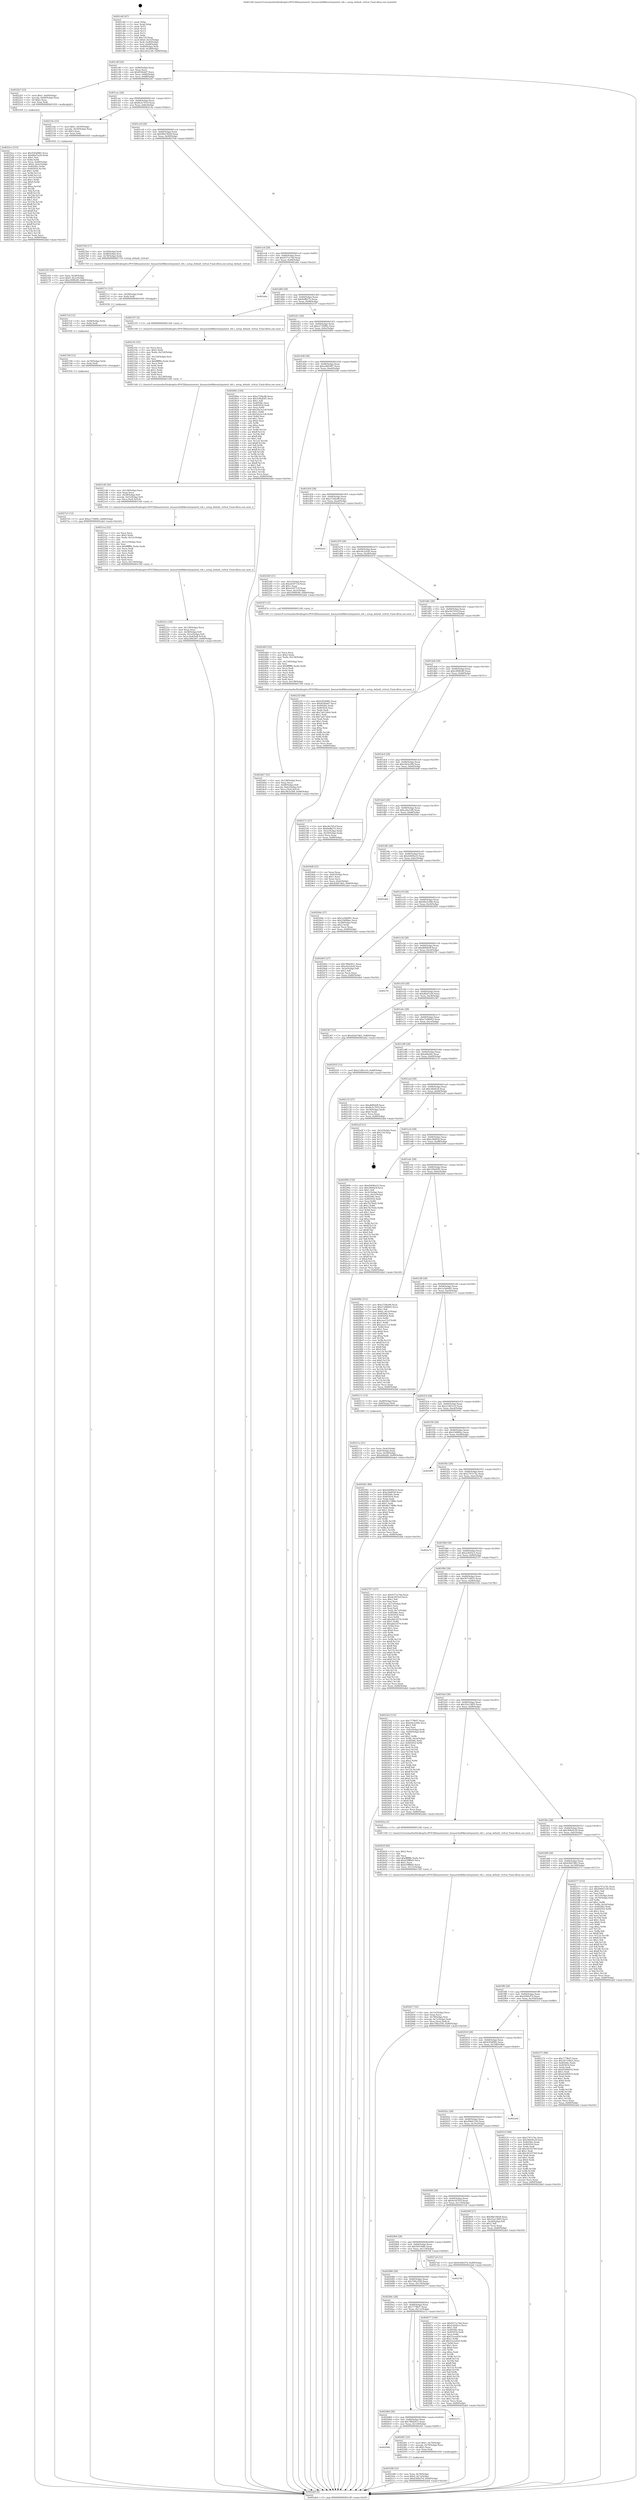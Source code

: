 digraph "0x401c60" {
  label = "0x401c60 (/mnt/c/Users/mathe/Desktop/tcc/POCII/binaries/extr_linuxarchx86kernelcpuintel_rdt.c_setup_default_ctrlval_Final-ollvm.out::main(0))"
  labelloc = "t"
  node[shape=record]

  Entry [label="",width=0.3,height=0.3,shape=circle,fillcolor=black,style=filled]
  "0x401c8f" [label="{
     0x401c8f [29]\l
     | [instrs]\l
     &nbsp;&nbsp;0x401c8f \<+3\>: mov -0x80(%rbp),%eax\l
     &nbsp;&nbsp;0x401c92 \<+2\>: mov %eax,%ecx\l
     &nbsp;&nbsp;0x401c94 \<+6\>: sub $0x854fabf7,%ecx\l
     &nbsp;&nbsp;0x401c9a \<+6\>: mov %eax,-0x84(%rbp)\l
     &nbsp;&nbsp;0x401ca0 \<+6\>: mov %ecx,-0x88(%rbp)\l
     &nbsp;&nbsp;0x401ca6 \<+6\>: je 00000000004022b7 \<main+0x657\>\l
  }"]
  "0x4022b7" [label="{
     0x4022b7 [23]\l
     | [instrs]\l
     &nbsp;&nbsp;0x4022b7 \<+7\>: movl $0x1,-0x60(%rbp)\l
     &nbsp;&nbsp;0x4022be \<+4\>: movslq -0x60(%rbp),%rax\l
     &nbsp;&nbsp;0x4022c2 \<+4\>: shl $0x2,%rax\l
     &nbsp;&nbsp;0x4022c6 \<+3\>: mov %rax,%rdi\l
     &nbsp;&nbsp;0x4022c9 \<+5\>: call 0000000000401050 \<malloc@plt\>\l
     | [calls]\l
     &nbsp;&nbsp;0x401050 \{1\} (unknown)\l
  }"]
  "0x401cac" [label="{
     0x401cac [28]\l
     | [instrs]\l
     &nbsp;&nbsp;0x401cac \<+5\>: jmp 0000000000401cb1 \<main+0x51\>\l
     &nbsp;&nbsp;0x401cb1 \<+6\>: mov -0x84(%rbp),%eax\l
     &nbsp;&nbsp;0x401cb7 \<+5\>: sub $0x8e3c7019,%eax\l
     &nbsp;&nbsp;0x401cbc \<+6\>: mov %eax,-0x8c(%rbp)\l
     &nbsp;&nbsp;0x401cc2 \<+6\>: je 000000000040214e \<main+0x4ee\>\l
  }"]
  Exit [label="",width=0.3,height=0.3,shape=circle,fillcolor=black,style=filled,peripheries=2]
  "0x40214e" [label="{
     0x40214e [23]\l
     | [instrs]\l
     &nbsp;&nbsp;0x40214e \<+7\>: movl $0x1,-0x50(%rbp)\l
     &nbsp;&nbsp;0x402155 \<+4\>: movslq -0x50(%rbp),%rax\l
     &nbsp;&nbsp;0x402159 \<+4\>: shl $0x3,%rax\l
     &nbsp;&nbsp;0x40215d \<+3\>: mov %rax,%rdi\l
     &nbsp;&nbsp;0x402160 \<+5\>: call 0000000000401050 \<malloc@plt\>\l
     | [calls]\l
     &nbsp;&nbsp;0x401050 \{1\} (unknown)\l
  }"]
  "0x401cc8" [label="{
     0x401cc8 [28]\l
     | [instrs]\l
     &nbsp;&nbsp;0x401cc8 \<+5\>: jmp 0000000000401ccd \<main+0x6d\>\l
     &nbsp;&nbsp;0x401ccd \<+6\>: mov -0x84(%rbp),%eax\l
     &nbsp;&nbsp;0x401cd3 \<+5\>: sub $0x90b19028,%eax\l
     &nbsp;&nbsp;0x401cd8 \<+6\>: mov %eax,-0x90(%rbp)\l
     &nbsp;&nbsp;0x401cde \<+6\>: je 00000000004027b0 \<main+0xb50\>\l
  }"]
  "0x4027e5" [label="{
     0x4027e5 [12]\l
     | [instrs]\l
     &nbsp;&nbsp;0x4027e5 \<+7\>: movl $0xa175089c,-0x80(%rbp)\l
     &nbsp;&nbsp;0x4027ec \<+5\>: jmp 0000000000402abd \<main+0xe5d\>\l
  }"]
  "0x4027b0" [label="{
     0x4027b0 [17]\l
     | [instrs]\l
     &nbsp;&nbsp;0x4027b0 \<+4\>: mov -0x58(%rbp),%rdi\l
     &nbsp;&nbsp;0x4027b4 \<+4\>: mov -0x68(%rbp),%rsi\l
     &nbsp;&nbsp;0x4027b8 \<+4\>: mov -0x78(%rbp),%rdx\l
     &nbsp;&nbsp;0x4027bc \<+5\>: call 0000000000401750 \<setup_default_ctrlval\>\l
     | [calls]\l
     &nbsp;&nbsp;0x401750 \{1\} (/mnt/c/Users/mathe/Desktop/tcc/POCII/binaries/extr_linuxarchx86kernelcpuintel_rdt.c_setup_default_ctrlval_Final-ollvm.out::setup_default_ctrlval)\l
  }"]
  "0x401ce4" [label="{
     0x401ce4 [28]\l
     | [instrs]\l
     &nbsp;&nbsp;0x401ce4 \<+5\>: jmp 0000000000401ce9 \<main+0x89\>\l
     &nbsp;&nbsp;0x401ce9 \<+6\>: mov -0x84(%rbp),%eax\l
     &nbsp;&nbsp;0x401cef \<+5\>: sub $0x9371e74d,%eax\l
     &nbsp;&nbsp;0x401cf4 \<+6\>: mov %eax,-0x94(%rbp)\l
     &nbsp;&nbsp;0x401cfa \<+6\>: je 0000000000402a8a \<main+0xe2a\>\l
  }"]
  "0x4027d9" [label="{
     0x4027d9 [12]\l
     | [instrs]\l
     &nbsp;&nbsp;0x4027d9 \<+4\>: mov -0x78(%rbp),%rdx\l
     &nbsp;&nbsp;0x4027dd \<+3\>: mov %rdx,%rdi\l
     &nbsp;&nbsp;0x4027e0 \<+5\>: call 0000000000401030 \<free@plt\>\l
     | [calls]\l
     &nbsp;&nbsp;0x401030 \{1\} (unknown)\l
  }"]
  "0x402a8a" [label="{
     0x402a8a\l
  }", style=dashed]
  "0x401d00" [label="{
     0x401d00 [28]\l
     | [instrs]\l
     &nbsp;&nbsp;0x401d00 \<+5\>: jmp 0000000000401d05 \<main+0xa5\>\l
     &nbsp;&nbsp;0x401d05 \<+6\>: mov -0x84(%rbp),%eax\l
     &nbsp;&nbsp;0x401d0b \<+5\>: sub $0x9effb27e,%eax\l
     &nbsp;&nbsp;0x401d10 \<+6\>: mov %eax,-0x98(%rbp)\l
     &nbsp;&nbsp;0x401d16 \<+6\>: je 0000000000402197 \<main+0x537\>\l
  }"]
  "0x4027cd" [label="{
     0x4027cd [12]\l
     | [instrs]\l
     &nbsp;&nbsp;0x4027cd \<+4\>: mov -0x68(%rbp),%rdx\l
     &nbsp;&nbsp;0x4027d1 \<+3\>: mov %rdx,%rdi\l
     &nbsp;&nbsp;0x4027d4 \<+5\>: call 0000000000401030 \<free@plt\>\l
     | [calls]\l
     &nbsp;&nbsp;0x401030 \{1\} (unknown)\l
  }"]
  "0x402197" [label="{
     0x402197 [5]\l
     | [instrs]\l
     &nbsp;&nbsp;0x402197 \<+5\>: call 0000000000401160 \<next_i\>\l
     | [calls]\l
     &nbsp;&nbsp;0x401160 \{1\} (/mnt/c/Users/mathe/Desktop/tcc/POCII/binaries/extr_linuxarchx86kernelcpuintel_rdt.c_setup_default_ctrlval_Final-ollvm.out::next_i)\l
  }"]
  "0x401d1c" [label="{
     0x401d1c [28]\l
     | [instrs]\l
     &nbsp;&nbsp;0x401d1c \<+5\>: jmp 0000000000401d21 \<main+0xc1\>\l
     &nbsp;&nbsp;0x401d21 \<+6\>: mov -0x84(%rbp),%eax\l
     &nbsp;&nbsp;0x401d27 \<+5\>: sub $0xa175089c,%eax\l
     &nbsp;&nbsp;0x401d2c \<+6\>: mov %eax,-0x9c(%rbp)\l
     &nbsp;&nbsp;0x401d32 \<+6\>: je 000000000040280e \<main+0xbae\>\l
  }"]
  "0x4027c1" [label="{
     0x4027c1 [12]\l
     | [instrs]\l
     &nbsp;&nbsp;0x4027c1 \<+4\>: mov -0x58(%rbp),%rdx\l
     &nbsp;&nbsp;0x4027c5 \<+3\>: mov %rdx,%rdi\l
     &nbsp;&nbsp;0x4027c8 \<+5\>: call 0000000000401030 \<free@plt\>\l
     | [calls]\l
     &nbsp;&nbsp;0x401030 \{1\} (unknown)\l
  }"]
  "0x40280e" [label="{
     0x40280e [144]\l
     | [instrs]\l
     &nbsp;&nbsp;0x40280e \<+5\>: mov $0xa72f4a98,%eax\l
     &nbsp;&nbsp;0x402813 \<+5\>: mov $0x109a83f1,%ecx\l
     &nbsp;&nbsp;0x402818 \<+2\>: mov $0x1,%dl\l
     &nbsp;&nbsp;0x40281a \<+7\>: mov 0x40506c,%esi\l
     &nbsp;&nbsp;0x402821 \<+7\>: mov 0x405054,%edi\l
     &nbsp;&nbsp;0x402828 \<+3\>: mov %esi,%r8d\l
     &nbsp;&nbsp;0x40282b \<+7\>: add $0x50a3e1e8,%r8d\l
     &nbsp;&nbsp;0x402832 \<+4\>: sub $0x1,%r8d\l
     &nbsp;&nbsp;0x402836 \<+7\>: sub $0x50a3e1e8,%r8d\l
     &nbsp;&nbsp;0x40283d \<+4\>: imul %r8d,%esi\l
     &nbsp;&nbsp;0x402841 \<+3\>: and $0x1,%esi\l
     &nbsp;&nbsp;0x402844 \<+3\>: cmp $0x0,%esi\l
     &nbsp;&nbsp;0x402847 \<+4\>: sete %r9b\l
     &nbsp;&nbsp;0x40284b \<+3\>: cmp $0xa,%edi\l
     &nbsp;&nbsp;0x40284e \<+4\>: setl %r10b\l
     &nbsp;&nbsp;0x402852 \<+3\>: mov %r9b,%r11b\l
     &nbsp;&nbsp;0x402855 \<+4\>: xor $0xff,%r11b\l
     &nbsp;&nbsp;0x402859 \<+3\>: mov %r10b,%bl\l
     &nbsp;&nbsp;0x40285c \<+3\>: xor $0xff,%bl\l
     &nbsp;&nbsp;0x40285f \<+3\>: xor $0x1,%dl\l
     &nbsp;&nbsp;0x402862 \<+3\>: mov %r11b,%r14b\l
     &nbsp;&nbsp;0x402865 \<+4\>: and $0xff,%r14b\l
     &nbsp;&nbsp;0x402869 \<+3\>: and %dl,%r9b\l
     &nbsp;&nbsp;0x40286c \<+3\>: mov %bl,%r15b\l
     &nbsp;&nbsp;0x40286f \<+4\>: and $0xff,%r15b\l
     &nbsp;&nbsp;0x402873 \<+3\>: and %dl,%r10b\l
     &nbsp;&nbsp;0x402876 \<+3\>: or %r9b,%r14b\l
     &nbsp;&nbsp;0x402879 \<+3\>: or %r10b,%r15b\l
     &nbsp;&nbsp;0x40287c \<+3\>: xor %r15b,%r14b\l
     &nbsp;&nbsp;0x40287f \<+3\>: or %bl,%r11b\l
     &nbsp;&nbsp;0x402882 \<+4\>: xor $0xff,%r11b\l
     &nbsp;&nbsp;0x402886 \<+3\>: or $0x1,%dl\l
     &nbsp;&nbsp;0x402889 \<+3\>: and %dl,%r11b\l
     &nbsp;&nbsp;0x40288c \<+3\>: or %r11b,%r14b\l
     &nbsp;&nbsp;0x40288f \<+4\>: test $0x1,%r14b\l
     &nbsp;&nbsp;0x402893 \<+3\>: cmovne %ecx,%eax\l
     &nbsp;&nbsp;0x402896 \<+3\>: mov %eax,-0x80(%rbp)\l
     &nbsp;&nbsp;0x402899 \<+5\>: jmp 0000000000402abd \<main+0xe5d\>\l
  }"]
  "0x401d38" [label="{
     0x401d38 [28]\l
     | [instrs]\l
     &nbsp;&nbsp;0x401d38 \<+5\>: jmp 0000000000401d3d \<main+0xdd\>\l
     &nbsp;&nbsp;0x401d3d \<+6\>: mov -0x84(%rbp),%eax\l
     &nbsp;&nbsp;0x401d43 \<+5\>: sub $0xa38d34f7,%eax\l
     &nbsp;&nbsp;0x401d48 \<+6\>: mov %eax,-0xa0(%rbp)\l
     &nbsp;&nbsp;0x401d4e \<+6\>: je 0000000000402240 \<main+0x5e0\>\l
  }"]
  "0x402657" [label="{
     0x402657 [32]\l
     | [instrs]\l
     &nbsp;&nbsp;0x402657 \<+6\>: mov -0x13c(%rbp),%ecx\l
     &nbsp;&nbsp;0x40265d \<+3\>: imul %eax,%ecx\l
     &nbsp;&nbsp;0x402660 \<+4\>: mov -0x78(%rbp),%rsi\l
     &nbsp;&nbsp;0x402664 \<+4\>: movslq -0x7c(%rbp),%rdi\l
     &nbsp;&nbsp;0x402668 \<+3\>: mov %ecx,(%rsi,%rdi,4)\l
     &nbsp;&nbsp;0x40266b \<+7\>: movl $0x748a1f30,-0x80(%rbp)\l
     &nbsp;&nbsp;0x402672 \<+5\>: jmp 0000000000402abd \<main+0xe5d\>\l
  }"]
  "0x402240" [label="{
     0x402240 [31]\l
     | [instrs]\l
     &nbsp;&nbsp;0x402240 \<+3\>: mov -0x5c(%rbp),%eax\l
     &nbsp;&nbsp;0x402243 \<+5\>: sub $0xed18712f,%eax\l
     &nbsp;&nbsp;0x402248 \<+3\>: add $0x1,%eax\l
     &nbsp;&nbsp;0x40224b \<+5\>: add $0xed18712f,%eax\l
     &nbsp;&nbsp;0x402250 \<+3\>: mov %eax,-0x5c(%rbp)\l
     &nbsp;&nbsp;0x402253 \<+7\>: movl $0xc999fc89,-0x80(%rbp)\l
     &nbsp;&nbsp;0x40225a \<+5\>: jmp 0000000000402abd \<main+0xe5d\>\l
  }"]
  "0x401d54" [label="{
     0x401d54 [28]\l
     | [instrs]\l
     &nbsp;&nbsp;0x401d54 \<+5\>: jmp 0000000000401d59 \<main+0xf9\>\l
     &nbsp;&nbsp;0x401d59 \<+6\>: mov -0x84(%rbp),%eax\l
     &nbsp;&nbsp;0x401d5f \<+5\>: sub $0xa72f4a98,%eax\l
     &nbsp;&nbsp;0x401d64 \<+6\>: mov %eax,-0xa4(%rbp)\l
     &nbsp;&nbsp;0x401d6a \<+6\>: je 0000000000402aa3 \<main+0xe43\>\l
  }"]
  "0x40262f" [label="{
     0x40262f [40]\l
     | [instrs]\l
     &nbsp;&nbsp;0x40262f \<+5\>: mov $0x2,%ecx\l
     &nbsp;&nbsp;0x402634 \<+1\>: cltd\l
     &nbsp;&nbsp;0x402635 \<+2\>: idiv %ecx\l
     &nbsp;&nbsp;0x402637 \<+6\>: imul $0xfffffffe,%edx,%ecx\l
     &nbsp;&nbsp;0x40263d \<+6\>: add $0xb39ffbd3,%ecx\l
     &nbsp;&nbsp;0x402643 \<+3\>: add $0x1,%ecx\l
     &nbsp;&nbsp;0x402646 \<+6\>: sub $0xb39ffbd3,%ecx\l
     &nbsp;&nbsp;0x40264c \<+6\>: mov %ecx,-0x13c(%rbp)\l
     &nbsp;&nbsp;0x402652 \<+5\>: call 0000000000401160 \<next_i\>\l
     | [calls]\l
     &nbsp;&nbsp;0x401160 \{1\} (/mnt/c/Users/mathe/Desktop/tcc/POCII/binaries/extr_linuxarchx86kernelcpuintel_rdt.c_setup_default_ctrlval_Final-ollvm.out::next_i)\l
  }"]
  "0x402aa3" [label="{
     0x402aa3\l
  }", style=dashed]
  "0x401d70" [label="{
     0x401d70 [28]\l
     | [instrs]\l
     &nbsp;&nbsp;0x401d70 \<+5\>: jmp 0000000000401d75 \<main+0x115\>\l
     &nbsp;&nbsp;0x401d75 \<+6\>: mov -0x84(%rbp),%eax\l
     &nbsp;&nbsp;0x401d7b \<+5\>: sub $0xc8c2cb26,%eax\l
     &nbsp;&nbsp;0x401d80 \<+6\>: mov %eax,-0xa8(%rbp)\l
     &nbsp;&nbsp;0x401d86 \<+6\>: je 000000000040247e \<main+0x81e\>\l
  }"]
  "0x402508" [label="{
     0x402508 [23]\l
     | [instrs]\l
     &nbsp;&nbsp;0x402508 \<+4\>: mov %rax,-0x78(%rbp)\l
     &nbsp;&nbsp;0x40250c \<+7\>: movl $0x0,-0x7c(%rbp)\l
     &nbsp;&nbsp;0x402513 \<+7\>: movl $0x4368cf7d,-0x80(%rbp)\l
     &nbsp;&nbsp;0x40251a \<+5\>: jmp 0000000000402abd \<main+0xe5d\>\l
  }"]
  "0x40247e" [label="{
     0x40247e [5]\l
     | [instrs]\l
     &nbsp;&nbsp;0x40247e \<+5\>: call 0000000000401160 \<next_i\>\l
     | [calls]\l
     &nbsp;&nbsp;0x401160 \{1\} (/mnt/c/Users/mathe/Desktop/tcc/POCII/binaries/extr_linuxarchx86kernelcpuintel_rdt.c_setup_default_ctrlval_Final-ollvm.out::next_i)\l
  }"]
  "0x401d8c" [label="{
     0x401d8c [28]\l
     | [instrs]\l
     &nbsp;&nbsp;0x401d8c \<+5\>: jmp 0000000000401d91 \<main+0x131\>\l
     &nbsp;&nbsp;0x401d91 \<+6\>: mov -0x84(%rbp),%eax\l
     &nbsp;&nbsp;0x401d97 \<+5\>: sub $0xc8e765cf,%eax\l
     &nbsp;&nbsp;0x401d9c \<+6\>: mov %eax,-0xac(%rbp)\l
     &nbsp;&nbsp;0x401da2 \<+6\>: je 000000000040225f \<main+0x5ff\>\l
  }"]
  "0x4020d4" [label="{
     0x4020d4\l
  }", style=dashed]
  "0x40225f" [label="{
     0x40225f [88]\l
     | [instrs]\l
     &nbsp;&nbsp;0x40225f \<+5\>: mov $0x43f3d985,%eax\l
     &nbsp;&nbsp;0x402264 \<+5\>: mov $0x854fabf7,%ecx\l
     &nbsp;&nbsp;0x402269 \<+7\>: mov 0x40506c,%edx\l
     &nbsp;&nbsp;0x402270 \<+7\>: mov 0x405054,%esi\l
     &nbsp;&nbsp;0x402277 \<+2\>: mov %edx,%edi\l
     &nbsp;&nbsp;0x402279 \<+6\>: add $0x7a615deb,%edi\l
     &nbsp;&nbsp;0x40227f \<+3\>: sub $0x1,%edi\l
     &nbsp;&nbsp;0x402282 \<+6\>: sub $0x7a615deb,%edi\l
     &nbsp;&nbsp;0x402288 \<+3\>: imul %edi,%edx\l
     &nbsp;&nbsp;0x40228b \<+3\>: and $0x1,%edx\l
     &nbsp;&nbsp;0x40228e \<+3\>: cmp $0x0,%edx\l
     &nbsp;&nbsp;0x402291 \<+4\>: sete %r8b\l
     &nbsp;&nbsp;0x402295 \<+3\>: cmp $0xa,%esi\l
     &nbsp;&nbsp;0x402298 \<+4\>: setl %r9b\l
     &nbsp;&nbsp;0x40229c \<+3\>: mov %r8b,%r10b\l
     &nbsp;&nbsp;0x40229f \<+3\>: and %r9b,%r10b\l
     &nbsp;&nbsp;0x4022a2 \<+3\>: xor %r9b,%r8b\l
     &nbsp;&nbsp;0x4022a5 \<+3\>: or %r8b,%r10b\l
     &nbsp;&nbsp;0x4022a8 \<+4\>: test $0x1,%r10b\l
     &nbsp;&nbsp;0x4022ac \<+3\>: cmovne %ecx,%eax\l
     &nbsp;&nbsp;0x4022af \<+3\>: mov %eax,-0x80(%rbp)\l
     &nbsp;&nbsp;0x4022b2 \<+5\>: jmp 0000000000402abd \<main+0xe5d\>\l
  }"]
  "0x401da8" [label="{
     0x401da8 [28]\l
     | [instrs]\l
     &nbsp;&nbsp;0x401da8 \<+5\>: jmp 0000000000401dad \<main+0x14d\>\l
     &nbsp;&nbsp;0x401dad \<+6\>: mov -0x84(%rbp),%eax\l
     &nbsp;&nbsp;0x401db3 \<+5\>: sub $0xc999fc89,%eax\l
     &nbsp;&nbsp;0x401db8 \<+6\>: mov %eax,-0xb0(%rbp)\l
     &nbsp;&nbsp;0x401dbe \<+6\>: je 000000000040217c \<main+0x51c\>\l
  }"]
  "0x4024f1" [label="{
     0x4024f1 [23]\l
     | [instrs]\l
     &nbsp;&nbsp;0x4024f1 \<+7\>: movl $0x1,-0x70(%rbp)\l
     &nbsp;&nbsp;0x4024f8 \<+4\>: movslq -0x70(%rbp),%rax\l
     &nbsp;&nbsp;0x4024fc \<+4\>: shl $0x2,%rax\l
     &nbsp;&nbsp;0x402500 \<+3\>: mov %rax,%rdi\l
     &nbsp;&nbsp;0x402503 \<+5\>: call 0000000000401050 \<malloc@plt\>\l
     | [calls]\l
     &nbsp;&nbsp;0x401050 \{1\} (unknown)\l
  }"]
  "0x40217c" [label="{
     0x40217c [27]\l
     | [instrs]\l
     &nbsp;&nbsp;0x40217c \<+5\>: mov $0xc8e765cf,%eax\l
     &nbsp;&nbsp;0x402181 \<+5\>: mov $0x9effb27e,%ecx\l
     &nbsp;&nbsp;0x402186 \<+3\>: mov -0x5c(%rbp),%edx\l
     &nbsp;&nbsp;0x402189 \<+3\>: cmp -0x50(%rbp),%edx\l
     &nbsp;&nbsp;0x40218c \<+3\>: cmovl %ecx,%eax\l
     &nbsp;&nbsp;0x40218f \<+3\>: mov %eax,-0x80(%rbp)\l
     &nbsp;&nbsp;0x402192 \<+5\>: jmp 0000000000402abd \<main+0xe5d\>\l
  }"]
  "0x401dc4" [label="{
     0x401dc4 [28]\l
     | [instrs]\l
     &nbsp;&nbsp;0x401dc4 \<+5\>: jmp 0000000000401dc9 \<main+0x169\>\l
     &nbsp;&nbsp;0x401dc9 \<+6\>: mov -0x84(%rbp),%eax\l
     &nbsp;&nbsp;0x401dcf \<+5\>: sub $0xc9b3e289,%eax\l
     &nbsp;&nbsp;0x401dd4 \<+6\>: mov %eax,-0xb4(%rbp)\l
     &nbsp;&nbsp;0x401dda \<+6\>: je 00000000004024d8 \<main+0x878\>\l
  }"]
  "0x4020b8" [label="{
     0x4020b8 [28]\l
     | [instrs]\l
     &nbsp;&nbsp;0x4020b8 \<+5\>: jmp 00000000004020bd \<main+0x45d\>\l
     &nbsp;&nbsp;0x4020bd \<+6\>: mov -0x84(%rbp),%eax\l
     &nbsp;&nbsp;0x4020c3 \<+5\>: sub $0x78fd2811,%eax\l
     &nbsp;&nbsp;0x4020c8 \<+6\>: mov %eax,-0x120(%rbp)\l
     &nbsp;&nbsp;0x4020ce \<+6\>: je 00000000004024f1 \<main+0x891\>\l
  }"]
  "0x4024d8" [label="{
     0x4024d8 [25]\l
     | [instrs]\l
     &nbsp;&nbsp;0x4024d8 \<+2\>: xor %eax,%eax\l
     &nbsp;&nbsp;0x4024da \<+3\>: mov -0x6c(%rbp),%ecx\l
     &nbsp;&nbsp;0x4024dd \<+3\>: sub $0x1,%eax\l
     &nbsp;&nbsp;0x4024e0 \<+2\>: sub %eax,%ecx\l
     &nbsp;&nbsp;0x4024e2 \<+3\>: mov %ecx,-0x6c(%rbp)\l
     &nbsp;&nbsp;0x4024e5 \<+7\>: movl $0x42b67d62,-0x80(%rbp)\l
     &nbsp;&nbsp;0x4024ec \<+5\>: jmp 0000000000402abd \<main+0xe5d\>\l
  }"]
  "0x401de0" [label="{
     0x401de0 [28]\l
     | [instrs]\l
     &nbsp;&nbsp;0x401de0 \<+5\>: jmp 0000000000401de5 \<main+0x185\>\l
     &nbsp;&nbsp;0x401de5 \<+6\>: mov -0x84(%rbp),%eax\l
     &nbsp;&nbsp;0x401deb \<+5\>: sub $0xca0a1cf0,%eax\l
     &nbsp;&nbsp;0x401df0 \<+6\>: mov %eax,-0xb8(%rbp)\l
     &nbsp;&nbsp;0x401df6 \<+6\>: je 00000000004020de \<main+0x47e\>\l
  }"]
  "0x402a72" [label="{
     0x402a72\l
  }", style=dashed]
  "0x4020de" [label="{
     0x4020de [27]\l
     | [instrs]\l
     &nbsp;&nbsp;0x4020de \<+5\>: mov $0x1a5b0081,%eax\l
     &nbsp;&nbsp;0x4020e3 \<+5\>: mov $0x23df48ac,%ecx\l
     &nbsp;&nbsp;0x4020e8 \<+3\>: mov -0x38(%rbp),%edx\l
     &nbsp;&nbsp;0x4020eb \<+3\>: cmp $0x2,%edx\l
     &nbsp;&nbsp;0x4020ee \<+3\>: cmovne %ecx,%eax\l
     &nbsp;&nbsp;0x4020f1 \<+3\>: mov %eax,-0x80(%rbp)\l
     &nbsp;&nbsp;0x4020f4 \<+5\>: jmp 0000000000402abd \<main+0xe5d\>\l
  }"]
  "0x401dfc" [label="{
     0x401dfc [28]\l
     | [instrs]\l
     &nbsp;&nbsp;0x401dfc \<+5\>: jmp 0000000000401e01 \<main+0x1a1\>\l
     &nbsp;&nbsp;0x401e01 \<+6\>: mov -0x84(%rbp),%eax\l
     &nbsp;&nbsp;0x401e07 \<+5\>: sub $0xd2690a33,%eax\l
     &nbsp;&nbsp;0x401e0c \<+6\>: mov %eax,-0xbc(%rbp)\l
     &nbsp;&nbsp;0x401e12 \<+6\>: je 0000000000402ab6 \<main+0xe56\>\l
  }"]
  "0x402abd" [label="{
     0x402abd [5]\l
     | [instrs]\l
     &nbsp;&nbsp;0x402abd \<+5\>: jmp 0000000000401c8f \<main+0x2f\>\l
  }"]
  "0x401c60" [label="{
     0x401c60 [47]\l
     | [instrs]\l
     &nbsp;&nbsp;0x401c60 \<+1\>: push %rbp\l
     &nbsp;&nbsp;0x401c61 \<+3\>: mov %rsp,%rbp\l
     &nbsp;&nbsp;0x401c64 \<+2\>: push %r15\l
     &nbsp;&nbsp;0x401c66 \<+2\>: push %r14\l
     &nbsp;&nbsp;0x401c68 \<+2\>: push %r13\l
     &nbsp;&nbsp;0x401c6a \<+2\>: push %r12\l
     &nbsp;&nbsp;0x401c6c \<+1\>: push %rbx\l
     &nbsp;&nbsp;0x401c6d \<+7\>: sub $0x118,%rsp\l
     &nbsp;&nbsp;0x401c74 \<+7\>: movl $0x0,-0x3c(%rbp)\l
     &nbsp;&nbsp;0x401c7b \<+3\>: mov %edi,-0x40(%rbp)\l
     &nbsp;&nbsp;0x401c7e \<+4\>: mov %rsi,-0x48(%rbp)\l
     &nbsp;&nbsp;0x401c82 \<+3\>: mov -0x40(%rbp),%edi\l
     &nbsp;&nbsp;0x401c85 \<+3\>: mov %edi,-0x38(%rbp)\l
     &nbsp;&nbsp;0x401c88 \<+7\>: movl $0xca0a1cf0,-0x80(%rbp)\l
  }"]
  "0x40209c" [label="{
     0x40209c [28]\l
     | [instrs]\l
     &nbsp;&nbsp;0x40209c \<+5\>: jmp 00000000004020a1 \<main+0x441\>\l
     &nbsp;&nbsp;0x4020a1 \<+6\>: mov -0x84(%rbp),%eax\l
     &nbsp;&nbsp;0x4020a7 \<+5\>: sub $0x777ffef7,%eax\l
     &nbsp;&nbsp;0x4020ac \<+6\>: mov %eax,-0x11c(%rbp)\l
     &nbsp;&nbsp;0x4020b2 \<+6\>: je 0000000000402a72 \<main+0xe12\>\l
  }"]
  "0x402ab6" [label="{
     0x402ab6\l
  }", style=dashed]
  "0x401e18" [label="{
     0x401e18 [28]\l
     | [instrs]\l
     &nbsp;&nbsp;0x401e18 \<+5\>: jmp 0000000000401e1d \<main+0x1bd\>\l
     &nbsp;&nbsp;0x401e1d \<+6\>: mov -0x84(%rbp),%eax\l
     &nbsp;&nbsp;0x401e23 \<+5\>: sub $0xd4e2c69e,%eax\l
     &nbsp;&nbsp;0x401e28 \<+6\>: mov %eax,-0xc0(%rbp)\l
     &nbsp;&nbsp;0x401e2e \<+6\>: je 0000000000402463 \<main+0x803\>\l
  }"]
  "0x402677" [label="{
     0x402677 [144]\l
     | [instrs]\l
     &nbsp;&nbsp;0x402677 \<+5\>: mov $0x9371e74d,%eax\l
     &nbsp;&nbsp;0x40267c \<+5\>: mov $0x2c82f2c5,%ecx\l
     &nbsp;&nbsp;0x402681 \<+2\>: mov $0x1,%dl\l
     &nbsp;&nbsp;0x402683 \<+7\>: mov 0x40506c,%esi\l
     &nbsp;&nbsp;0x40268a \<+7\>: mov 0x405054,%edi\l
     &nbsp;&nbsp;0x402691 \<+3\>: mov %esi,%r8d\l
     &nbsp;&nbsp;0x402694 \<+7\>: sub $0x53cee629,%r8d\l
     &nbsp;&nbsp;0x40269b \<+4\>: sub $0x1,%r8d\l
     &nbsp;&nbsp;0x40269f \<+7\>: add $0x53cee629,%r8d\l
     &nbsp;&nbsp;0x4026a6 \<+4\>: imul %r8d,%esi\l
     &nbsp;&nbsp;0x4026aa \<+3\>: and $0x1,%esi\l
     &nbsp;&nbsp;0x4026ad \<+3\>: cmp $0x0,%esi\l
     &nbsp;&nbsp;0x4026b0 \<+4\>: sete %r9b\l
     &nbsp;&nbsp;0x4026b4 \<+3\>: cmp $0xa,%edi\l
     &nbsp;&nbsp;0x4026b7 \<+4\>: setl %r10b\l
     &nbsp;&nbsp;0x4026bb \<+3\>: mov %r9b,%r11b\l
     &nbsp;&nbsp;0x4026be \<+4\>: xor $0xff,%r11b\l
     &nbsp;&nbsp;0x4026c2 \<+3\>: mov %r10b,%bl\l
     &nbsp;&nbsp;0x4026c5 \<+3\>: xor $0xff,%bl\l
     &nbsp;&nbsp;0x4026c8 \<+3\>: xor $0x0,%dl\l
     &nbsp;&nbsp;0x4026cb \<+3\>: mov %r11b,%r14b\l
     &nbsp;&nbsp;0x4026ce \<+4\>: and $0x0,%r14b\l
     &nbsp;&nbsp;0x4026d2 \<+3\>: and %dl,%r9b\l
     &nbsp;&nbsp;0x4026d5 \<+3\>: mov %bl,%r15b\l
     &nbsp;&nbsp;0x4026d8 \<+4\>: and $0x0,%r15b\l
     &nbsp;&nbsp;0x4026dc \<+3\>: and %dl,%r10b\l
     &nbsp;&nbsp;0x4026df \<+3\>: or %r9b,%r14b\l
     &nbsp;&nbsp;0x4026e2 \<+3\>: or %r10b,%r15b\l
     &nbsp;&nbsp;0x4026e5 \<+3\>: xor %r15b,%r14b\l
     &nbsp;&nbsp;0x4026e8 \<+3\>: or %bl,%r11b\l
     &nbsp;&nbsp;0x4026eb \<+4\>: xor $0xff,%r11b\l
     &nbsp;&nbsp;0x4026ef \<+3\>: or $0x0,%dl\l
     &nbsp;&nbsp;0x4026f2 \<+3\>: and %dl,%r11b\l
     &nbsp;&nbsp;0x4026f5 \<+3\>: or %r11b,%r14b\l
     &nbsp;&nbsp;0x4026f8 \<+4\>: test $0x1,%r14b\l
     &nbsp;&nbsp;0x4026fc \<+3\>: cmovne %ecx,%eax\l
     &nbsp;&nbsp;0x4026ff \<+3\>: mov %eax,-0x80(%rbp)\l
     &nbsp;&nbsp;0x402702 \<+5\>: jmp 0000000000402abd \<main+0xe5d\>\l
  }"]
  "0x402463" [label="{
     0x402463 [27]\l
     | [instrs]\l
     &nbsp;&nbsp;0x402463 \<+5\>: mov $0x78fd2811,%eax\l
     &nbsp;&nbsp;0x402468 \<+5\>: mov $0xc8c2cb26,%ecx\l
     &nbsp;&nbsp;0x40246d \<+3\>: mov -0x2e(%rbp),%dl\l
     &nbsp;&nbsp;0x402470 \<+3\>: test $0x1,%dl\l
     &nbsp;&nbsp;0x402473 \<+3\>: cmovne %ecx,%eax\l
     &nbsp;&nbsp;0x402476 \<+3\>: mov %eax,-0x80(%rbp)\l
     &nbsp;&nbsp;0x402479 \<+5\>: jmp 0000000000402abd \<main+0xe5d\>\l
  }"]
  "0x401e34" [label="{
     0x401e34 [28]\l
     | [instrs]\l
     &nbsp;&nbsp;0x401e34 \<+5\>: jmp 0000000000401e39 \<main+0x1d9\>\l
     &nbsp;&nbsp;0x401e39 \<+6\>: mov -0x84(%rbp),%eax\l
     &nbsp;&nbsp;0x401e3f \<+5\>: sub $0xd6f9d2ff,%eax\l
     &nbsp;&nbsp;0x401e44 \<+6\>: mov %eax,-0xc4(%rbp)\l
     &nbsp;&nbsp;0x401e4a \<+6\>: je 00000000004027f1 \<main+0xb91\>\l
  }"]
  "0x402080" [label="{
     0x402080 [28]\l
     | [instrs]\l
     &nbsp;&nbsp;0x402080 \<+5\>: jmp 0000000000402085 \<main+0x425\>\l
     &nbsp;&nbsp;0x402085 \<+6\>: mov -0x84(%rbp),%eax\l
     &nbsp;&nbsp;0x40208b \<+5\>: sub $0x748a1f30,%eax\l
     &nbsp;&nbsp;0x402090 \<+6\>: mov %eax,-0x118(%rbp)\l
     &nbsp;&nbsp;0x402096 \<+6\>: je 0000000000402677 \<main+0xa17\>\l
  }"]
  "0x4027f1" [label="{
     0x4027f1\l
  }", style=dashed]
  "0x401e50" [label="{
     0x401e50 [28]\l
     | [instrs]\l
     &nbsp;&nbsp;0x401e50 \<+5\>: jmp 0000000000401e55 \<main+0x1f5\>\l
     &nbsp;&nbsp;0x401e55 \<+6\>: mov -0x84(%rbp),%eax\l
     &nbsp;&nbsp;0x401e5b \<+5\>: sub $0xd8af7a20,%eax\l
     &nbsp;&nbsp;0x401e60 \<+6\>: mov %eax,-0xc8(%rbp)\l
     &nbsp;&nbsp;0x401e66 \<+6\>: je 0000000000402367 \<main+0x707\>\l
  }"]
  "0x4027fd" [label="{
     0x4027fd\l
  }", style=dashed]
  "0x402367" [label="{
     0x402367 [12]\l
     | [instrs]\l
     &nbsp;&nbsp;0x402367 \<+7\>: movl $0x42b67d62,-0x80(%rbp)\l
     &nbsp;&nbsp;0x40236e \<+5\>: jmp 0000000000402abd \<main+0xe5d\>\l
  }"]
  "0x401e6c" [label="{
     0x401e6c [28]\l
     | [instrs]\l
     &nbsp;&nbsp;0x401e6c \<+5\>: jmp 0000000000401e71 \<main+0x211\>\l
     &nbsp;&nbsp;0x401e71 \<+6\>: mov -0x84(%rbp),%eax\l
     &nbsp;&nbsp;0x401e77 \<+5\>: sub $0xe7a96b03,%eax\l
     &nbsp;&nbsp;0x401e7c \<+6\>: mov %eax,-0xcc(%rbp)\l
     &nbsp;&nbsp;0x401e82 \<+6\>: je 0000000000402935 \<main+0xcd5\>\l
  }"]
  "0x402064" [label="{
     0x402064 [28]\l
     | [instrs]\l
     &nbsp;&nbsp;0x402064 \<+5\>: jmp 0000000000402069 \<main+0x409\>\l
     &nbsp;&nbsp;0x402069 \<+6\>: mov -0x84(%rbp),%eax\l
     &nbsp;&nbsp;0x40206f \<+5\>: sub $0x5b9148fe,%eax\l
     &nbsp;&nbsp;0x402074 \<+6\>: mov %eax,-0x114(%rbp)\l
     &nbsp;&nbsp;0x40207a \<+6\>: je 00000000004027fd \<main+0xb9d\>\l
  }"]
  "0x402935" [label="{
     0x402935 [12]\l
     | [instrs]\l
     &nbsp;&nbsp;0x402935 \<+7\>: movl $0x21d81e10,-0x80(%rbp)\l
     &nbsp;&nbsp;0x40293c \<+5\>: jmp 0000000000402abd \<main+0xe5d\>\l
  }"]
  "0x401e88" [label="{
     0x401e88 [28]\l
     | [instrs]\l
     &nbsp;&nbsp;0x401e88 \<+5\>: jmp 0000000000401e8d \<main+0x22d\>\l
     &nbsp;&nbsp;0x401e8d \<+6\>: mov -0x84(%rbp),%eax\l
     &nbsp;&nbsp;0x401e93 \<+5\>: sub $0xa06ebfc,%eax\l
     &nbsp;&nbsp;0x401e98 \<+6\>: mov %eax,-0xd0(%rbp)\l
     &nbsp;&nbsp;0x401e9e \<+6\>: je 0000000000402133 \<main+0x4d3\>\l
  }"]
  "0x4027a4" [label="{
     0x4027a4 [12]\l
     | [instrs]\l
     &nbsp;&nbsp;0x4027a4 \<+7\>: movl $0x4368cf7d,-0x80(%rbp)\l
     &nbsp;&nbsp;0x4027ab \<+5\>: jmp 0000000000402abd \<main+0xe5d\>\l
  }"]
  "0x402133" [label="{
     0x402133 [27]\l
     | [instrs]\l
     &nbsp;&nbsp;0x402133 \<+5\>: mov $0xd6f9d2ff,%eax\l
     &nbsp;&nbsp;0x402138 \<+5\>: mov $0x8e3c7019,%ecx\l
     &nbsp;&nbsp;0x40213d \<+3\>: mov -0x34(%rbp),%edx\l
     &nbsp;&nbsp;0x402140 \<+3\>: cmp $0x0,%edx\l
     &nbsp;&nbsp;0x402143 \<+3\>: cmove %ecx,%eax\l
     &nbsp;&nbsp;0x402146 \<+3\>: mov %eax,-0x80(%rbp)\l
     &nbsp;&nbsp;0x402149 \<+5\>: jmp 0000000000402abd \<main+0xe5d\>\l
  }"]
  "0x401ea4" [label="{
     0x401ea4 [28]\l
     | [instrs]\l
     &nbsp;&nbsp;0x401ea4 \<+5\>: jmp 0000000000401ea9 \<main+0x249\>\l
     &nbsp;&nbsp;0x401ea9 \<+6\>: mov -0x84(%rbp),%eax\l
     &nbsp;&nbsp;0x401eaf \<+5\>: sub $0xc4644c8,%eax\l
     &nbsp;&nbsp;0x401eb4 \<+6\>: mov %eax,-0xd4(%rbp)\l
     &nbsp;&nbsp;0x401eba \<+6\>: je 0000000000402a2f \<main+0xdcf\>\l
  }"]
  "0x402048" [label="{
     0x402048 [28]\l
     | [instrs]\l
     &nbsp;&nbsp;0x402048 \<+5\>: jmp 000000000040204d \<main+0x3ed\>\l
     &nbsp;&nbsp;0x40204d \<+6\>: mov -0x84(%rbp),%eax\l
     &nbsp;&nbsp;0x402053 \<+5\>: sub $0x4e307b1f,%eax\l
     &nbsp;&nbsp;0x402058 \<+6\>: mov %eax,-0x110(%rbp)\l
     &nbsp;&nbsp;0x40205e \<+6\>: je 00000000004027a4 \<main+0xb44\>\l
  }"]
  "0x402a2f" [label="{
     0x402a2f [21]\l
     | [instrs]\l
     &nbsp;&nbsp;0x402a2f \<+3\>: mov -0x2c(%rbp),%eax\l
     &nbsp;&nbsp;0x402a32 \<+7\>: add $0x118,%rsp\l
     &nbsp;&nbsp;0x402a39 \<+1\>: pop %rbx\l
     &nbsp;&nbsp;0x402a3a \<+2\>: pop %r12\l
     &nbsp;&nbsp;0x402a3c \<+2\>: pop %r13\l
     &nbsp;&nbsp;0x402a3e \<+2\>: pop %r14\l
     &nbsp;&nbsp;0x402a40 \<+2\>: pop %r15\l
     &nbsp;&nbsp;0x402a42 \<+1\>: pop %rbp\l
     &nbsp;&nbsp;0x402a43 \<+1\>: ret\l
  }"]
  "0x401ec0" [label="{
     0x401ec0 [28]\l
     | [instrs]\l
     &nbsp;&nbsp;0x401ec0 \<+5\>: jmp 0000000000401ec5 \<main+0x265\>\l
     &nbsp;&nbsp;0x401ec5 \<+6\>: mov -0x84(%rbp),%eax\l
     &nbsp;&nbsp;0x401ecb \<+5\>: sub $0xe30d05d,%eax\l
     &nbsp;&nbsp;0x401ed0 \<+6\>: mov %eax,-0xd8(%rbp)\l
     &nbsp;&nbsp;0x401ed6 \<+6\>: je 0000000000402999 \<main+0xd39\>\l
  }"]
  "0x40260f" [label="{
     0x40260f [27]\l
     | [instrs]\l
     &nbsp;&nbsp;0x40260f \<+5\>: mov $0x90b19028,%eax\l
     &nbsp;&nbsp;0x402614 \<+5\>: mov $0x35a13893,%ecx\l
     &nbsp;&nbsp;0x402619 \<+3\>: mov -0x2d(%rbp),%dl\l
     &nbsp;&nbsp;0x40261c \<+3\>: test $0x1,%dl\l
     &nbsp;&nbsp;0x40261f \<+3\>: cmovne %ecx,%eax\l
     &nbsp;&nbsp;0x402622 \<+3\>: mov %eax,-0x80(%rbp)\l
     &nbsp;&nbsp;0x402625 \<+5\>: jmp 0000000000402abd \<main+0xe5d\>\l
  }"]
  "0x402999" [label="{
     0x402999 [150]\l
     | [instrs]\l
     &nbsp;&nbsp;0x402999 \<+5\>: mov $0xd2690a33,%eax\l
     &nbsp;&nbsp;0x40299e \<+5\>: mov $0xc4644c8,%ecx\l
     &nbsp;&nbsp;0x4029a3 \<+2\>: mov $0x1,%dl\l
     &nbsp;&nbsp;0x4029a5 \<+3\>: mov -0x3c(%rbp),%esi\l
     &nbsp;&nbsp;0x4029a8 \<+3\>: mov %esi,-0x2c(%rbp)\l
     &nbsp;&nbsp;0x4029ab \<+7\>: mov 0x40506c,%esi\l
     &nbsp;&nbsp;0x4029b2 \<+7\>: mov 0x405054,%edi\l
     &nbsp;&nbsp;0x4029b9 \<+3\>: mov %esi,%r8d\l
     &nbsp;&nbsp;0x4029bc \<+7\>: sub $0x7fa7fed2,%r8d\l
     &nbsp;&nbsp;0x4029c3 \<+4\>: sub $0x1,%r8d\l
     &nbsp;&nbsp;0x4029c7 \<+7\>: add $0x7fa7fed2,%r8d\l
     &nbsp;&nbsp;0x4029ce \<+4\>: imul %r8d,%esi\l
     &nbsp;&nbsp;0x4029d2 \<+3\>: and $0x1,%esi\l
     &nbsp;&nbsp;0x4029d5 \<+3\>: cmp $0x0,%esi\l
     &nbsp;&nbsp;0x4029d8 \<+4\>: sete %r9b\l
     &nbsp;&nbsp;0x4029dc \<+3\>: cmp $0xa,%edi\l
     &nbsp;&nbsp;0x4029df \<+4\>: setl %r10b\l
     &nbsp;&nbsp;0x4029e3 \<+3\>: mov %r9b,%r11b\l
     &nbsp;&nbsp;0x4029e6 \<+4\>: xor $0xff,%r11b\l
     &nbsp;&nbsp;0x4029ea \<+3\>: mov %r10b,%bl\l
     &nbsp;&nbsp;0x4029ed \<+3\>: xor $0xff,%bl\l
     &nbsp;&nbsp;0x4029f0 \<+3\>: xor $0x0,%dl\l
     &nbsp;&nbsp;0x4029f3 \<+3\>: mov %r11b,%r14b\l
     &nbsp;&nbsp;0x4029f6 \<+4\>: and $0x0,%r14b\l
     &nbsp;&nbsp;0x4029fa \<+3\>: and %dl,%r9b\l
     &nbsp;&nbsp;0x4029fd \<+3\>: mov %bl,%r15b\l
     &nbsp;&nbsp;0x402a00 \<+4\>: and $0x0,%r15b\l
     &nbsp;&nbsp;0x402a04 \<+3\>: and %dl,%r10b\l
     &nbsp;&nbsp;0x402a07 \<+3\>: or %r9b,%r14b\l
     &nbsp;&nbsp;0x402a0a \<+3\>: or %r10b,%r15b\l
     &nbsp;&nbsp;0x402a0d \<+3\>: xor %r15b,%r14b\l
     &nbsp;&nbsp;0x402a10 \<+3\>: or %bl,%r11b\l
     &nbsp;&nbsp;0x402a13 \<+4\>: xor $0xff,%r11b\l
     &nbsp;&nbsp;0x402a17 \<+3\>: or $0x0,%dl\l
     &nbsp;&nbsp;0x402a1a \<+3\>: and %dl,%r11b\l
     &nbsp;&nbsp;0x402a1d \<+3\>: or %r11b,%r14b\l
     &nbsp;&nbsp;0x402a20 \<+4\>: test $0x1,%r14b\l
     &nbsp;&nbsp;0x402a24 \<+3\>: cmovne %ecx,%eax\l
     &nbsp;&nbsp;0x402a27 \<+3\>: mov %eax,-0x80(%rbp)\l
     &nbsp;&nbsp;0x402a2a \<+5\>: jmp 0000000000402abd \<main+0xe5d\>\l
  }"]
  "0x401edc" [label="{
     0x401edc [28]\l
     | [instrs]\l
     &nbsp;&nbsp;0x401edc \<+5\>: jmp 0000000000401ee1 \<main+0x281\>\l
     &nbsp;&nbsp;0x401ee1 \<+6\>: mov -0x84(%rbp),%eax\l
     &nbsp;&nbsp;0x401ee7 \<+5\>: sub $0x109a83f1,%eax\l
     &nbsp;&nbsp;0x401eec \<+6\>: mov %eax,-0xdc(%rbp)\l
     &nbsp;&nbsp;0x401ef2 \<+6\>: je 000000000040289e \<main+0xc3e\>\l
  }"]
  "0x40202c" [label="{
     0x40202c [28]\l
     | [instrs]\l
     &nbsp;&nbsp;0x40202c \<+5\>: jmp 0000000000402031 \<main+0x3d1\>\l
     &nbsp;&nbsp;0x402031 \<+6\>: mov -0x84(%rbp),%eax\l
     &nbsp;&nbsp;0x402037 \<+5\>: sub $0x49641530,%eax\l
     &nbsp;&nbsp;0x40203c \<+6\>: mov %eax,-0x10c(%rbp)\l
     &nbsp;&nbsp;0x402042 \<+6\>: je 000000000040260f \<main+0x9af\>\l
  }"]
  "0x40289e" [label="{
     0x40289e [151]\l
     | [instrs]\l
     &nbsp;&nbsp;0x40289e \<+5\>: mov $0xa72f4a98,%eax\l
     &nbsp;&nbsp;0x4028a3 \<+5\>: mov $0xe7a96b03,%ecx\l
     &nbsp;&nbsp;0x4028a8 \<+2\>: mov $0x1,%dl\l
     &nbsp;&nbsp;0x4028aa \<+7\>: movl $0x0,-0x3c(%rbp)\l
     &nbsp;&nbsp;0x4028b1 \<+7\>: mov 0x40506c,%esi\l
     &nbsp;&nbsp;0x4028b8 \<+7\>: mov 0x405054,%edi\l
     &nbsp;&nbsp;0x4028bf \<+3\>: mov %esi,%r8d\l
     &nbsp;&nbsp;0x4028c2 \<+7\>: sub $0xceee11cf,%r8d\l
     &nbsp;&nbsp;0x4028c9 \<+4\>: sub $0x1,%r8d\l
     &nbsp;&nbsp;0x4028cd \<+7\>: add $0xceee11cf,%r8d\l
     &nbsp;&nbsp;0x4028d4 \<+4\>: imul %r8d,%esi\l
     &nbsp;&nbsp;0x4028d8 \<+3\>: and $0x1,%esi\l
     &nbsp;&nbsp;0x4028db \<+3\>: cmp $0x0,%esi\l
     &nbsp;&nbsp;0x4028de \<+4\>: sete %r9b\l
     &nbsp;&nbsp;0x4028e2 \<+3\>: cmp $0xa,%edi\l
     &nbsp;&nbsp;0x4028e5 \<+4\>: setl %r10b\l
     &nbsp;&nbsp;0x4028e9 \<+3\>: mov %r9b,%r11b\l
     &nbsp;&nbsp;0x4028ec \<+4\>: xor $0xff,%r11b\l
     &nbsp;&nbsp;0x4028f0 \<+3\>: mov %r10b,%bl\l
     &nbsp;&nbsp;0x4028f3 \<+3\>: xor $0xff,%bl\l
     &nbsp;&nbsp;0x4028f6 \<+3\>: xor $0x0,%dl\l
     &nbsp;&nbsp;0x4028f9 \<+3\>: mov %r11b,%r14b\l
     &nbsp;&nbsp;0x4028fc \<+4\>: and $0x0,%r14b\l
     &nbsp;&nbsp;0x402900 \<+3\>: and %dl,%r9b\l
     &nbsp;&nbsp;0x402903 \<+3\>: mov %bl,%r15b\l
     &nbsp;&nbsp;0x402906 \<+4\>: and $0x0,%r15b\l
     &nbsp;&nbsp;0x40290a \<+3\>: and %dl,%r10b\l
     &nbsp;&nbsp;0x40290d \<+3\>: or %r9b,%r14b\l
     &nbsp;&nbsp;0x402910 \<+3\>: or %r10b,%r15b\l
     &nbsp;&nbsp;0x402913 \<+3\>: xor %r15b,%r14b\l
     &nbsp;&nbsp;0x402916 \<+3\>: or %bl,%r11b\l
     &nbsp;&nbsp;0x402919 \<+4\>: xor $0xff,%r11b\l
     &nbsp;&nbsp;0x40291d \<+3\>: or $0x0,%dl\l
     &nbsp;&nbsp;0x402920 \<+3\>: and %dl,%r11b\l
     &nbsp;&nbsp;0x402923 \<+3\>: or %r11b,%r14b\l
     &nbsp;&nbsp;0x402926 \<+4\>: test $0x1,%r14b\l
     &nbsp;&nbsp;0x40292a \<+3\>: cmovne %ecx,%eax\l
     &nbsp;&nbsp;0x40292d \<+3\>: mov %eax,-0x80(%rbp)\l
     &nbsp;&nbsp;0x402930 \<+5\>: jmp 0000000000402abd \<main+0xe5d\>\l
  }"]
  "0x401ef8" [label="{
     0x401ef8 [28]\l
     | [instrs]\l
     &nbsp;&nbsp;0x401ef8 \<+5\>: jmp 0000000000401efd \<main+0x29d\>\l
     &nbsp;&nbsp;0x401efd \<+6\>: mov -0x84(%rbp),%eax\l
     &nbsp;&nbsp;0x401f03 \<+5\>: sub $0x1a5b0081,%eax\l
     &nbsp;&nbsp;0x401f08 \<+6\>: mov %eax,-0xe0(%rbp)\l
     &nbsp;&nbsp;0x401f0e \<+6\>: je 0000000000402111 \<main+0x4b1\>\l
  }"]
  "0x402a44" [label="{
     0x402a44\l
  }", style=dashed]
  "0x402111" [label="{
     0x402111 [13]\l
     | [instrs]\l
     &nbsp;&nbsp;0x402111 \<+4\>: mov -0x48(%rbp),%rax\l
     &nbsp;&nbsp;0x402115 \<+4\>: mov 0x8(%rax),%rdi\l
     &nbsp;&nbsp;0x402119 \<+5\>: call 0000000000401060 \<atoi@plt\>\l
     | [calls]\l
     &nbsp;&nbsp;0x401060 \{1\} (unknown)\l
  }"]
  "0x401f14" [label="{
     0x401f14 [28]\l
     | [instrs]\l
     &nbsp;&nbsp;0x401f14 \<+5\>: jmp 0000000000401f19 \<main+0x2b9\>\l
     &nbsp;&nbsp;0x401f19 \<+6\>: mov -0x84(%rbp),%eax\l
     &nbsp;&nbsp;0x401f1f \<+5\>: sub $0x21d81e10,%eax\l
     &nbsp;&nbsp;0x401f24 \<+6\>: mov %eax,-0xe4(%rbp)\l
     &nbsp;&nbsp;0x401f2a \<+6\>: je 0000000000402941 \<main+0xce1\>\l
  }"]
  "0x40211e" [label="{
     0x40211e [21]\l
     | [instrs]\l
     &nbsp;&nbsp;0x40211e \<+3\>: mov %eax,-0x4c(%rbp)\l
     &nbsp;&nbsp;0x402121 \<+3\>: mov -0x4c(%rbp),%eax\l
     &nbsp;&nbsp;0x402124 \<+3\>: mov %eax,-0x34(%rbp)\l
     &nbsp;&nbsp;0x402127 \<+7\>: movl $0xa06ebfc,-0x80(%rbp)\l
     &nbsp;&nbsp;0x40212e \<+5\>: jmp 0000000000402abd \<main+0xe5d\>\l
  }"]
  "0x402165" [label="{
     0x402165 [23]\l
     | [instrs]\l
     &nbsp;&nbsp;0x402165 \<+4\>: mov %rax,-0x58(%rbp)\l
     &nbsp;&nbsp;0x402169 \<+7\>: movl $0x0,-0x5c(%rbp)\l
     &nbsp;&nbsp;0x402170 \<+7\>: movl $0xc999fc89,-0x80(%rbp)\l
     &nbsp;&nbsp;0x402177 \<+5\>: jmp 0000000000402abd \<main+0xe5d\>\l
  }"]
  "0x40219c" [label="{
     0x40219c [52]\l
     | [instrs]\l
     &nbsp;&nbsp;0x40219c \<+2\>: xor %ecx,%ecx\l
     &nbsp;&nbsp;0x40219e \<+5\>: mov $0x2,%edx\l
     &nbsp;&nbsp;0x4021a3 \<+6\>: mov %edx,-0x124(%rbp)\l
     &nbsp;&nbsp;0x4021a9 \<+1\>: cltd\l
     &nbsp;&nbsp;0x4021aa \<+6\>: mov -0x124(%rbp),%esi\l
     &nbsp;&nbsp;0x4021b0 \<+2\>: idiv %esi\l
     &nbsp;&nbsp;0x4021b2 \<+6\>: imul $0xfffffffe,%edx,%edx\l
     &nbsp;&nbsp;0x4021b8 \<+2\>: mov %ecx,%edi\l
     &nbsp;&nbsp;0x4021ba \<+2\>: sub %edx,%edi\l
     &nbsp;&nbsp;0x4021bc \<+2\>: mov %ecx,%edx\l
     &nbsp;&nbsp;0x4021be \<+3\>: sub $0x1,%edx\l
     &nbsp;&nbsp;0x4021c1 \<+2\>: add %edx,%edi\l
     &nbsp;&nbsp;0x4021c3 \<+2\>: sub %edi,%ecx\l
     &nbsp;&nbsp;0x4021c5 \<+6\>: mov %ecx,-0x128(%rbp)\l
     &nbsp;&nbsp;0x4021cb \<+5\>: call 0000000000401160 \<next_i\>\l
     | [calls]\l
     &nbsp;&nbsp;0x401160 \{1\} (/mnt/c/Users/mathe/Desktop/tcc/POCII/binaries/extr_linuxarchx86kernelcpuintel_rdt.c_setup_default_ctrlval_Final-ollvm.out::next_i)\l
  }"]
  "0x4021d0" [label="{
     0x4021d0 [26]\l
     | [instrs]\l
     &nbsp;&nbsp;0x4021d0 \<+6\>: mov -0x128(%rbp),%ecx\l
     &nbsp;&nbsp;0x4021d6 \<+3\>: imul %eax,%ecx\l
     &nbsp;&nbsp;0x4021d9 \<+4\>: mov -0x58(%rbp),%r8\l
     &nbsp;&nbsp;0x4021dd \<+4\>: movslq -0x5c(%rbp),%r9\l
     &nbsp;&nbsp;0x4021e1 \<+4\>: mov %ecx,(%r8,%r9,8)\l
     &nbsp;&nbsp;0x4021e5 \<+5\>: call 0000000000401160 \<next_i\>\l
     | [calls]\l
     &nbsp;&nbsp;0x401160 \{1\} (/mnt/c/Users/mathe/Desktop/tcc/POCII/binaries/extr_linuxarchx86kernelcpuintel_rdt.c_setup_default_ctrlval_Final-ollvm.out::next_i)\l
  }"]
  "0x4021ea" [label="{
     0x4021ea [52]\l
     | [instrs]\l
     &nbsp;&nbsp;0x4021ea \<+2\>: xor %ecx,%ecx\l
     &nbsp;&nbsp;0x4021ec \<+5\>: mov $0x2,%edx\l
     &nbsp;&nbsp;0x4021f1 \<+6\>: mov %edx,-0x12c(%rbp)\l
     &nbsp;&nbsp;0x4021f7 \<+1\>: cltd\l
     &nbsp;&nbsp;0x4021f8 \<+6\>: mov -0x12c(%rbp),%esi\l
     &nbsp;&nbsp;0x4021fe \<+2\>: idiv %esi\l
     &nbsp;&nbsp;0x402200 \<+6\>: imul $0xfffffffe,%edx,%edx\l
     &nbsp;&nbsp;0x402206 \<+2\>: mov %ecx,%edi\l
     &nbsp;&nbsp;0x402208 \<+2\>: sub %edx,%edi\l
     &nbsp;&nbsp;0x40220a \<+2\>: mov %ecx,%edx\l
     &nbsp;&nbsp;0x40220c \<+3\>: sub $0x1,%edx\l
     &nbsp;&nbsp;0x40220f \<+2\>: add %edx,%edi\l
     &nbsp;&nbsp;0x402211 \<+2\>: sub %edi,%ecx\l
     &nbsp;&nbsp;0x402213 \<+6\>: mov %ecx,-0x130(%rbp)\l
     &nbsp;&nbsp;0x402219 \<+5\>: call 0000000000401160 \<next_i\>\l
     | [calls]\l
     &nbsp;&nbsp;0x401160 \{1\} (/mnt/c/Users/mathe/Desktop/tcc/POCII/binaries/extr_linuxarchx86kernelcpuintel_rdt.c_setup_default_ctrlval_Final-ollvm.out::next_i)\l
  }"]
  "0x40221e" [label="{
     0x40221e [34]\l
     | [instrs]\l
     &nbsp;&nbsp;0x40221e \<+6\>: mov -0x130(%rbp),%ecx\l
     &nbsp;&nbsp;0x402224 \<+3\>: imul %eax,%ecx\l
     &nbsp;&nbsp;0x402227 \<+4\>: mov -0x58(%rbp),%r8\l
     &nbsp;&nbsp;0x40222b \<+4\>: movslq -0x5c(%rbp),%r9\l
     &nbsp;&nbsp;0x40222f \<+5\>: mov %ecx,0x4(%r8,%r9,8)\l
     &nbsp;&nbsp;0x402234 \<+7\>: movl $0xa38d34f7,-0x80(%rbp)\l
     &nbsp;&nbsp;0x40223b \<+5\>: jmp 0000000000402abd \<main+0xe5d\>\l
  }"]
  "0x4022ce" [label="{
     0x4022ce [153]\l
     | [instrs]\l
     &nbsp;&nbsp;0x4022ce \<+5\>: mov $0x43f3d985,%ecx\l
     &nbsp;&nbsp;0x4022d3 \<+5\>: mov $0xd8af7a20,%edx\l
     &nbsp;&nbsp;0x4022d8 \<+3\>: mov $0x1,%sil\l
     &nbsp;&nbsp;0x4022db \<+3\>: xor %r8d,%r8d\l
     &nbsp;&nbsp;0x4022de \<+4\>: mov %rax,-0x68(%rbp)\l
     &nbsp;&nbsp;0x4022e2 \<+7\>: movl $0x0,-0x6c(%rbp)\l
     &nbsp;&nbsp;0x4022e9 \<+8\>: mov 0x40506c,%r9d\l
     &nbsp;&nbsp;0x4022f1 \<+8\>: mov 0x405054,%r10d\l
     &nbsp;&nbsp;0x4022f9 \<+4\>: sub $0x1,%r8d\l
     &nbsp;&nbsp;0x4022fd \<+3\>: mov %r9d,%r11d\l
     &nbsp;&nbsp;0x402300 \<+3\>: add %r8d,%r11d\l
     &nbsp;&nbsp;0x402303 \<+4\>: imul %r11d,%r9d\l
     &nbsp;&nbsp;0x402307 \<+4\>: and $0x1,%r9d\l
     &nbsp;&nbsp;0x40230b \<+4\>: cmp $0x0,%r9d\l
     &nbsp;&nbsp;0x40230f \<+3\>: sete %bl\l
     &nbsp;&nbsp;0x402312 \<+4\>: cmp $0xa,%r10d\l
     &nbsp;&nbsp;0x402316 \<+4\>: setl %r14b\l
     &nbsp;&nbsp;0x40231a \<+3\>: mov %bl,%r15b\l
     &nbsp;&nbsp;0x40231d \<+4\>: xor $0xff,%r15b\l
     &nbsp;&nbsp;0x402321 \<+3\>: mov %r14b,%r12b\l
     &nbsp;&nbsp;0x402324 \<+4\>: xor $0xff,%r12b\l
     &nbsp;&nbsp;0x402328 \<+4\>: xor $0x1,%sil\l
     &nbsp;&nbsp;0x40232c \<+3\>: mov %r15b,%r13b\l
     &nbsp;&nbsp;0x40232f \<+4\>: and $0xff,%r13b\l
     &nbsp;&nbsp;0x402333 \<+3\>: and %sil,%bl\l
     &nbsp;&nbsp;0x402336 \<+3\>: mov %r12b,%al\l
     &nbsp;&nbsp;0x402339 \<+2\>: and $0xff,%al\l
     &nbsp;&nbsp;0x40233b \<+3\>: and %sil,%r14b\l
     &nbsp;&nbsp;0x40233e \<+3\>: or %bl,%r13b\l
     &nbsp;&nbsp;0x402341 \<+3\>: or %r14b,%al\l
     &nbsp;&nbsp;0x402344 \<+3\>: xor %al,%r13b\l
     &nbsp;&nbsp;0x402347 \<+3\>: or %r12b,%r15b\l
     &nbsp;&nbsp;0x40234a \<+4\>: xor $0xff,%r15b\l
     &nbsp;&nbsp;0x40234e \<+4\>: or $0x1,%sil\l
     &nbsp;&nbsp;0x402352 \<+3\>: and %sil,%r15b\l
     &nbsp;&nbsp;0x402355 \<+3\>: or %r15b,%r13b\l
     &nbsp;&nbsp;0x402358 \<+4\>: test $0x1,%r13b\l
     &nbsp;&nbsp;0x40235c \<+3\>: cmovne %edx,%ecx\l
     &nbsp;&nbsp;0x40235f \<+3\>: mov %ecx,-0x80(%rbp)\l
     &nbsp;&nbsp;0x402362 \<+5\>: jmp 0000000000402abd \<main+0xe5d\>\l
  }"]
  "0x402010" [label="{
     0x402010 [28]\l
     | [instrs]\l
     &nbsp;&nbsp;0x402010 \<+5\>: jmp 0000000000402015 \<main+0x3b5\>\l
     &nbsp;&nbsp;0x402015 \<+6\>: mov -0x84(%rbp),%eax\l
     &nbsp;&nbsp;0x40201b \<+5\>: sub $0x43f3d985,%eax\l
     &nbsp;&nbsp;0x402020 \<+6\>: mov %eax,-0x108(%rbp)\l
     &nbsp;&nbsp;0x402026 \<+6\>: je 0000000000402a44 \<main+0xde4\>\l
  }"]
  "0x402941" [label="{
     0x402941 [88]\l
     | [instrs]\l
     &nbsp;&nbsp;0x402941 \<+5\>: mov $0xd2690a33,%eax\l
     &nbsp;&nbsp;0x402946 \<+5\>: mov $0xe30d05d,%ecx\l
     &nbsp;&nbsp;0x40294b \<+7\>: mov 0x40506c,%edx\l
     &nbsp;&nbsp;0x402952 \<+7\>: mov 0x405054,%esi\l
     &nbsp;&nbsp;0x402959 \<+2\>: mov %edx,%edi\l
     &nbsp;&nbsp;0x40295b \<+6\>: sub $0x6b17d88e,%edi\l
     &nbsp;&nbsp;0x402961 \<+3\>: sub $0x1,%edi\l
     &nbsp;&nbsp;0x402964 \<+6\>: add $0x6b17d88e,%edi\l
     &nbsp;&nbsp;0x40296a \<+3\>: imul %edi,%edx\l
     &nbsp;&nbsp;0x40296d \<+3\>: and $0x1,%edx\l
     &nbsp;&nbsp;0x402970 \<+3\>: cmp $0x0,%edx\l
     &nbsp;&nbsp;0x402973 \<+4\>: sete %r8b\l
     &nbsp;&nbsp;0x402977 \<+3\>: cmp $0xa,%esi\l
     &nbsp;&nbsp;0x40297a \<+4\>: setl %r9b\l
     &nbsp;&nbsp;0x40297e \<+3\>: mov %r8b,%r10b\l
     &nbsp;&nbsp;0x402981 \<+3\>: and %r9b,%r10b\l
     &nbsp;&nbsp;0x402984 \<+3\>: xor %r9b,%r8b\l
     &nbsp;&nbsp;0x402987 \<+3\>: or %r8b,%r10b\l
     &nbsp;&nbsp;0x40298a \<+4\>: test $0x1,%r10b\l
     &nbsp;&nbsp;0x40298e \<+3\>: cmovne %ecx,%eax\l
     &nbsp;&nbsp;0x402991 \<+3\>: mov %eax,-0x80(%rbp)\l
     &nbsp;&nbsp;0x402994 \<+5\>: jmp 0000000000402abd \<main+0xe5d\>\l
  }"]
  "0x401f30" [label="{
     0x401f30 [28]\l
     | [instrs]\l
     &nbsp;&nbsp;0x401f30 \<+5\>: jmp 0000000000401f35 \<main+0x2d5\>\l
     &nbsp;&nbsp;0x401f35 \<+6\>: mov -0x84(%rbp),%eax\l
     &nbsp;&nbsp;0x401f3b \<+5\>: sub $0x23df48ac,%eax\l
     &nbsp;&nbsp;0x401f40 \<+6\>: mov %eax,-0xe8(%rbp)\l
     &nbsp;&nbsp;0x401f46 \<+6\>: je 00000000004020f9 \<main+0x499\>\l
  }"]
  "0x40251f" [label="{
     0x40251f [88]\l
     | [instrs]\l
     &nbsp;&nbsp;0x40251f \<+5\>: mov $0x2747a74c,%eax\l
     &nbsp;&nbsp;0x402524 \<+5\>: mov $0x369e9c29,%ecx\l
     &nbsp;&nbsp;0x402529 \<+7\>: mov 0x40506c,%edx\l
     &nbsp;&nbsp;0x402530 \<+7\>: mov 0x405054,%esi\l
     &nbsp;&nbsp;0x402537 \<+2\>: mov %edx,%edi\l
     &nbsp;&nbsp;0x402539 \<+6\>: sub $0x3d1437b9,%edi\l
     &nbsp;&nbsp;0x40253f \<+3\>: sub $0x1,%edi\l
     &nbsp;&nbsp;0x402542 \<+6\>: add $0x3d1437b9,%edi\l
     &nbsp;&nbsp;0x402548 \<+3\>: imul %edi,%edx\l
     &nbsp;&nbsp;0x40254b \<+3\>: and $0x1,%edx\l
     &nbsp;&nbsp;0x40254e \<+3\>: cmp $0x0,%edx\l
     &nbsp;&nbsp;0x402551 \<+4\>: sete %r8b\l
     &nbsp;&nbsp;0x402555 \<+3\>: cmp $0xa,%esi\l
     &nbsp;&nbsp;0x402558 \<+4\>: setl %r9b\l
     &nbsp;&nbsp;0x40255c \<+3\>: mov %r8b,%r10b\l
     &nbsp;&nbsp;0x40255f \<+3\>: and %r9b,%r10b\l
     &nbsp;&nbsp;0x402562 \<+3\>: xor %r9b,%r8b\l
     &nbsp;&nbsp;0x402565 \<+3\>: or %r8b,%r10b\l
     &nbsp;&nbsp;0x402568 \<+4\>: test $0x1,%r10b\l
     &nbsp;&nbsp;0x40256c \<+3\>: cmovne %ecx,%eax\l
     &nbsp;&nbsp;0x40256f \<+3\>: mov %eax,-0x80(%rbp)\l
     &nbsp;&nbsp;0x402572 \<+5\>: jmp 0000000000402abd \<main+0xe5d\>\l
  }"]
  "0x4020f9" [label="{
     0x4020f9\l
  }", style=dashed]
  "0x401f4c" [label="{
     0x401f4c [28]\l
     | [instrs]\l
     &nbsp;&nbsp;0x401f4c \<+5\>: jmp 0000000000401f51 \<main+0x2f1\>\l
     &nbsp;&nbsp;0x401f51 \<+6\>: mov -0x84(%rbp),%eax\l
     &nbsp;&nbsp;0x401f57 \<+5\>: sub $0x2747a74c,%eax\l
     &nbsp;&nbsp;0x401f5c \<+6\>: mov %eax,-0xec(%rbp)\l
     &nbsp;&nbsp;0x401f62 \<+6\>: je 0000000000402a7e \<main+0xe1e\>\l
  }"]
  "0x4024b7" [label="{
     0x4024b7 [33]\l
     | [instrs]\l
     &nbsp;&nbsp;0x4024b7 \<+6\>: mov -0x138(%rbp),%ecx\l
     &nbsp;&nbsp;0x4024bd \<+3\>: imul %eax,%ecx\l
     &nbsp;&nbsp;0x4024c0 \<+4\>: mov -0x68(%rbp),%r8\l
     &nbsp;&nbsp;0x4024c4 \<+4\>: movslq -0x6c(%rbp),%r9\l
     &nbsp;&nbsp;0x4024c8 \<+4\>: mov %ecx,(%r8,%r9,4)\l
     &nbsp;&nbsp;0x4024cc \<+7\>: movl $0xc9b3e289,-0x80(%rbp)\l
     &nbsp;&nbsp;0x4024d3 \<+5\>: jmp 0000000000402abd \<main+0xe5d\>\l
  }"]
  "0x402a7e" [label="{
     0x402a7e\l
  }", style=dashed]
  "0x401f68" [label="{
     0x401f68 [28]\l
     | [instrs]\l
     &nbsp;&nbsp;0x401f68 \<+5\>: jmp 0000000000401f6d \<main+0x30d\>\l
     &nbsp;&nbsp;0x401f6d \<+6\>: mov -0x84(%rbp),%eax\l
     &nbsp;&nbsp;0x401f73 \<+5\>: sub $0x2c82f2c5,%eax\l
     &nbsp;&nbsp;0x401f78 \<+6\>: mov %eax,-0xf0(%rbp)\l
     &nbsp;&nbsp;0x401f7e \<+6\>: je 0000000000402707 \<main+0xaa7\>\l
  }"]
  "0x402483" [label="{
     0x402483 [52]\l
     | [instrs]\l
     &nbsp;&nbsp;0x402483 \<+2\>: xor %ecx,%ecx\l
     &nbsp;&nbsp;0x402485 \<+5\>: mov $0x2,%edx\l
     &nbsp;&nbsp;0x40248a \<+6\>: mov %edx,-0x134(%rbp)\l
     &nbsp;&nbsp;0x402490 \<+1\>: cltd\l
     &nbsp;&nbsp;0x402491 \<+6\>: mov -0x134(%rbp),%esi\l
     &nbsp;&nbsp;0x402497 \<+2\>: idiv %esi\l
     &nbsp;&nbsp;0x402499 \<+6\>: imul $0xfffffffe,%edx,%edx\l
     &nbsp;&nbsp;0x40249f \<+2\>: mov %ecx,%edi\l
     &nbsp;&nbsp;0x4024a1 \<+2\>: sub %edx,%edi\l
     &nbsp;&nbsp;0x4024a3 \<+2\>: mov %ecx,%edx\l
     &nbsp;&nbsp;0x4024a5 \<+3\>: sub $0x1,%edx\l
     &nbsp;&nbsp;0x4024a8 \<+2\>: add %edx,%edi\l
     &nbsp;&nbsp;0x4024aa \<+2\>: sub %edi,%ecx\l
     &nbsp;&nbsp;0x4024ac \<+6\>: mov %ecx,-0x138(%rbp)\l
     &nbsp;&nbsp;0x4024b2 \<+5\>: call 0000000000401160 \<next_i\>\l
     | [calls]\l
     &nbsp;&nbsp;0x401160 \{1\} (/mnt/c/Users/mathe/Desktop/tcc/POCII/binaries/extr_linuxarchx86kernelcpuintel_rdt.c_setup_default_ctrlval_Final-ollvm.out::next_i)\l
  }"]
  "0x402707" [label="{
     0x402707 [157]\l
     | [instrs]\l
     &nbsp;&nbsp;0x402707 \<+5\>: mov $0x9371e74d,%eax\l
     &nbsp;&nbsp;0x40270c \<+5\>: mov $0x4e307b1f,%ecx\l
     &nbsp;&nbsp;0x402711 \<+2\>: mov $0x1,%dl\l
     &nbsp;&nbsp;0x402713 \<+2\>: xor %esi,%esi\l
     &nbsp;&nbsp;0x402715 \<+3\>: mov -0x7c(%rbp),%edi\l
     &nbsp;&nbsp;0x402718 \<+3\>: sub $0x1,%esi\l
     &nbsp;&nbsp;0x40271b \<+2\>: sub %esi,%edi\l
     &nbsp;&nbsp;0x40271d \<+3\>: mov %edi,-0x7c(%rbp)\l
     &nbsp;&nbsp;0x402720 \<+7\>: mov 0x40506c,%esi\l
     &nbsp;&nbsp;0x402727 \<+7\>: mov 0x405054,%edi\l
     &nbsp;&nbsp;0x40272e \<+3\>: mov %esi,%r8d\l
     &nbsp;&nbsp;0x402731 \<+7\>: add $0xabb1d376,%r8d\l
     &nbsp;&nbsp;0x402738 \<+4\>: sub $0x1,%r8d\l
     &nbsp;&nbsp;0x40273c \<+7\>: sub $0xabb1d376,%r8d\l
     &nbsp;&nbsp;0x402743 \<+4\>: imul %r8d,%esi\l
     &nbsp;&nbsp;0x402747 \<+3\>: and $0x1,%esi\l
     &nbsp;&nbsp;0x40274a \<+3\>: cmp $0x0,%esi\l
     &nbsp;&nbsp;0x40274d \<+4\>: sete %r9b\l
     &nbsp;&nbsp;0x402751 \<+3\>: cmp $0xa,%edi\l
     &nbsp;&nbsp;0x402754 \<+4\>: setl %r10b\l
     &nbsp;&nbsp;0x402758 \<+3\>: mov %r9b,%r11b\l
     &nbsp;&nbsp;0x40275b \<+4\>: xor $0xff,%r11b\l
     &nbsp;&nbsp;0x40275f \<+3\>: mov %r10b,%bl\l
     &nbsp;&nbsp;0x402762 \<+3\>: xor $0xff,%bl\l
     &nbsp;&nbsp;0x402765 \<+3\>: xor $0x0,%dl\l
     &nbsp;&nbsp;0x402768 \<+3\>: mov %r11b,%r14b\l
     &nbsp;&nbsp;0x40276b \<+4\>: and $0x0,%r14b\l
     &nbsp;&nbsp;0x40276f \<+3\>: and %dl,%r9b\l
     &nbsp;&nbsp;0x402772 \<+3\>: mov %bl,%r15b\l
     &nbsp;&nbsp;0x402775 \<+4\>: and $0x0,%r15b\l
     &nbsp;&nbsp;0x402779 \<+3\>: and %dl,%r10b\l
     &nbsp;&nbsp;0x40277c \<+3\>: or %r9b,%r14b\l
     &nbsp;&nbsp;0x40277f \<+3\>: or %r10b,%r15b\l
     &nbsp;&nbsp;0x402782 \<+3\>: xor %r15b,%r14b\l
     &nbsp;&nbsp;0x402785 \<+3\>: or %bl,%r11b\l
     &nbsp;&nbsp;0x402788 \<+4\>: xor $0xff,%r11b\l
     &nbsp;&nbsp;0x40278c \<+3\>: or $0x0,%dl\l
     &nbsp;&nbsp;0x40278f \<+3\>: and %dl,%r11b\l
     &nbsp;&nbsp;0x402792 \<+3\>: or %r11b,%r14b\l
     &nbsp;&nbsp;0x402795 \<+4\>: test $0x1,%r14b\l
     &nbsp;&nbsp;0x402799 \<+3\>: cmovne %ecx,%eax\l
     &nbsp;&nbsp;0x40279c \<+3\>: mov %eax,-0x80(%rbp)\l
     &nbsp;&nbsp;0x40279f \<+5\>: jmp 0000000000402abd \<main+0xe5d\>\l
  }"]
  "0x401f84" [label="{
     0x401f84 [28]\l
     | [instrs]\l
     &nbsp;&nbsp;0x401f84 \<+5\>: jmp 0000000000401f89 \<main+0x329\>\l
     &nbsp;&nbsp;0x401f89 \<+6\>: mov -0x84(%rbp),%eax\l
     &nbsp;&nbsp;0x401f8f \<+5\>: sub $0x30716825,%eax\l
     &nbsp;&nbsp;0x401f94 \<+6\>: mov %eax,-0xf4(%rbp)\l
     &nbsp;&nbsp;0x401f9a \<+6\>: je 00000000004023cb \<main+0x76b\>\l
  }"]
  "0x401ff4" [label="{
     0x401ff4 [28]\l
     | [instrs]\l
     &nbsp;&nbsp;0x401ff4 \<+5\>: jmp 0000000000401ff9 \<main+0x399\>\l
     &nbsp;&nbsp;0x401ff9 \<+6\>: mov -0x84(%rbp),%eax\l
     &nbsp;&nbsp;0x401fff \<+5\>: sub $0x4368cf7d,%eax\l
     &nbsp;&nbsp;0x402004 \<+6\>: mov %eax,-0x104(%rbp)\l
     &nbsp;&nbsp;0x40200a \<+6\>: je 000000000040251f \<main+0x8bf\>\l
  }"]
  "0x4023cb" [label="{
     0x4023cb [152]\l
     | [instrs]\l
     &nbsp;&nbsp;0x4023cb \<+5\>: mov $0x777ffef7,%eax\l
     &nbsp;&nbsp;0x4023d0 \<+5\>: mov $0xd4e2c69e,%ecx\l
     &nbsp;&nbsp;0x4023d5 \<+2\>: mov $0x1,%dl\l
     &nbsp;&nbsp;0x4023d7 \<+2\>: xor %esi,%esi\l
     &nbsp;&nbsp;0x4023d9 \<+3\>: mov -0x6c(%rbp),%edi\l
     &nbsp;&nbsp;0x4023dc \<+3\>: cmp -0x60(%rbp),%edi\l
     &nbsp;&nbsp;0x4023df \<+4\>: setl %r8b\l
     &nbsp;&nbsp;0x4023e3 \<+4\>: and $0x1,%r8b\l
     &nbsp;&nbsp;0x4023e7 \<+4\>: mov %r8b,-0x2e(%rbp)\l
     &nbsp;&nbsp;0x4023eb \<+7\>: mov 0x40506c,%edi\l
     &nbsp;&nbsp;0x4023f2 \<+8\>: mov 0x405054,%r9d\l
     &nbsp;&nbsp;0x4023fa \<+3\>: sub $0x1,%esi\l
     &nbsp;&nbsp;0x4023fd \<+3\>: mov %edi,%r10d\l
     &nbsp;&nbsp;0x402400 \<+3\>: add %esi,%r10d\l
     &nbsp;&nbsp;0x402403 \<+4\>: imul %r10d,%edi\l
     &nbsp;&nbsp;0x402407 \<+3\>: and $0x1,%edi\l
     &nbsp;&nbsp;0x40240a \<+3\>: cmp $0x0,%edi\l
     &nbsp;&nbsp;0x40240d \<+4\>: sete %r8b\l
     &nbsp;&nbsp;0x402411 \<+4\>: cmp $0xa,%r9d\l
     &nbsp;&nbsp;0x402415 \<+4\>: setl %r11b\l
     &nbsp;&nbsp;0x402419 \<+3\>: mov %r8b,%bl\l
     &nbsp;&nbsp;0x40241c \<+3\>: xor $0xff,%bl\l
     &nbsp;&nbsp;0x40241f \<+3\>: mov %r11b,%r14b\l
     &nbsp;&nbsp;0x402422 \<+4\>: xor $0xff,%r14b\l
     &nbsp;&nbsp;0x402426 \<+3\>: xor $0x0,%dl\l
     &nbsp;&nbsp;0x402429 \<+3\>: mov %bl,%r15b\l
     &nbsp;&nbsp;0x40242c \<+4\>: and $0x0,%r15b\l
     &nbsp;&nbsp;0x402430 \<+3\>: and %dl,%r8b\l
     &nbsp;&nbsp;0x402433 \<+3\>: mov %r14b,%r12b\l
     &nbsp;&nbsp;0x402436 \<+4\>: and $0x0,%r12b\l
     &nbsp;&nbsp;0x40243a \<+3\>: and %dl,%r11b\l
     &nbsp;&nbsp;0x40243d \<+3\>: or %r8b,%r15b\l
     &nbsp;&nbsp;0x402440 \<+3\>: or %r11b,%r12b\l
     &nbsp;&nbsp;0x402443 \<+3\>: xor %r12b,%r15b\l
     &nbsp;&nbsp;0x402446 \<+3\>: or %r14b,%bl\l
     &nbsp;&nbsp;0x402449 \<+3\>: xor $0xff,%bl\l
     &nbsp;&nbsp;0x40244c \<+3\>: or $0x0,%dl\l
     &nbsp;&nbsp;0x40244f \<+2\>: and %dl,%bl\l
     &nbsp;&nbsp;0x402451 \<+3\>: or %bl,%r15b\l
     &nbsp;&nbsp;0x402454 \<+4\>: test $0x1,%r15b\l
     &nbsp;&nbsp;0x402458 \<+3\>: cmovne %ecx,%eax\l
     &nbsp;&nbsp;0x40245b \<+3\>: mov %eax,-0x80(%rbp)\l
     &nbsp;&nbsp;0x40245e \<+5\>: jmp 0000000000402abd \<main+0xe5d\>\l
  }"]
  "0x401fa0" [label="{
     0x401fa0 [28]\l
     | [instrs]\l
     &nbsp;&nbsp;0x401fa0 \<+5\>: jmp 0000000000401fa5 \<main+0x345\>\l
     &nbsp;&nbsp;0x401fa5 \<+6\>: mov -0x84(%rbp),%eax\l
     &nbsp;&nbsp;0x401fab \<+5\>: sub $0x35a13893,%eax\l
     &nbsp;&nbsp;0x401fb0 \<+6\>: mov %eax,-0xf8(%rbp)\l
     &nbsp;&nbsp;0x401fb6 \<+6\>: je 000000000040262a \<main+0x9ca\>\l
  }"]
  "0x402373" [label="{
     0x402373 [88]\l
     | [instrs]\l
     &nbsp;&nbsp;0x402373 \<+5\>: mov $0x777ffef7,%eax\l
     &nbsp;&nbsp;0x402378 \<+5\>: mov $0x30716825,%ecx\l
     &nbsp;&nbsp;0x40237d \<+7\>: mov 0x40506c,%edx\l
     &nbsp;&nbsp;0x402384 \<+7\>: mov 0x405054,%esi\l
     &nbsp;&nbsp;0x40238b \<+2\>: mov %edx,%edi\l
     &nbsp;&nbsp;0x40238d \<+6\>: sub $0xd166b914,%edi\l
     &nbsp;&nbsp;0x402393 \<+3\>: sub $0x1,%edi\l
     &nbsp;&nbsp;0x402396 \<+6\>: add $0xd166b914,%edi\l
     &nbsp;&nbsp;0x40239c \<+3\>: imul %edi,%edx\l
     &nbsp;&nbsp;0x40239f \<+3\>: and $0x1,%edx\l
     &nbsp;&nbsp;0x4023a2 \<+3\>: cmp $0x0,%edx\l
     &nbsp;&nbsp;0x4023a5 \<+4\>: sete %r8b\l
     &nbsp;&nbsp;0x4023a9 \<+3\>: cmp $0xa,%esi\l
     &nbsp;&nbsp;0x4023ac \<+4\>: setl %r9b\l
     &nbsp;&nbsp;0x4023b0 \<+3\>: mov %r8b,%r10b\l
     &nbsp;&nbsp;0x4023b3 \<+3\>: and %r9b,%r10b\l
     &nbsp;&nbsp;0x4023b6 \<+3\>: xor %r9b,%r8b\l
     &nbsp;&nbsp;0x4023b9 \<+3\>: or %r8b,%r10b\l
     &nbsp;&nbsp;0x4023bc \<+4\>: test $0x1,%r10b\l
     &nbsp;&nbsp;0x4023c0 \<+3\>: cmovne %ecx,%eax\l
     &nbsp;&nbsp;0x4023c3 \<+3\>: mov %eax,-0x80(%rbp)\l
     &nbsp;&nbsp;0x4023c6 \<+5\>: jmp 0000000000402abd \<main+0xe5d\>\l
  }"]
  "0x40262a" [label="{
     0x40262a [5]\l
     | [instrs]\l
     &nbsp;&nbsp;0x40262a \<+5\>: call 0000000000401160 \<next_i\>\l
     | [calls]\l
     &nbsp;&nbsp;0x401160 \{1\} (/mnt/c/Users/mathe/Desktop/tcc/POCII/binaries/extr_linuxarchx86kernelcpuintel_rdt.c_setup_default_ctrlval_Final-ollvm.out::next_i)\l
  }"]
  "0x401fbc" [label="{
     0x401fbc [28]\l
     | [instrs]\l
     &nbsp;&nbsp;0x401fbc \<+5\>: jmp 0000000000401fc1 \<main+0x361\>\l
     &nbsp;&nbsp;0x401fc1 \<+6\>: mov -0x84(%rbp),%eax\l
     &nbsp;&nbsp;0x401fc7 \<+5\>: sub $0x369e9c29,%eax\l
     &nbsp;&nbsp;0x401fcc \<+6\>: mov %eax,-0xfc(%rbp)\l
     &nbsp;&nbsp;0x401fd2 \<+6\>: je 0000000000402577 \<main+0x917\>\l
  }"]
  "0x401fd8" [label="{
     0x401fd8 [28]\l
     | [instrs]\l
     &nbsp;&nbsp;0x401fd8 \<+5\>: jmp 0000000000401fdd \<main+0x37d\>\l
     &nbsp;&nbsp;0x401fdd \<+6\>: mov -0x84(%rbp),%eax\l
     &nbsp;&nbsp;0x401fe3 \<+5\>: sub $0x42b67d62,%eax\l
     &nbsp;&nbsp;0x401fe8 \<+6\>: mov %eax,-0x100(%rbp)\l
     &nbsp;&nbsp;0x401fee \<+6\>: je 0000000000402373 \<main+0x713\>\l
  }"]
  "0x402577" [label="{
     0x402577 [152]\l
     | [instrs]\l
     &nbsp;&nbsp;0x402577 \<+5\>: mov $0x2747a74c,%eax\l
     &nbsp;&nbsp;0x40257c \<+5\>: mov $0x49641530,%ecx\l
     &nbsp;&nbsp;0x402581 \<+2\>: mov $0x1,%dl\l
     &nbsp;&nbsp;0x402583 \<+2\>: xor %esi,%esi\l
     &nbsp;&nbsp;0x402585 \<+3\>: mov -0x7c(%rbp),%edi\l
     &nbsp;&nbsp;0x402588 \<+3\>: cmp -0x70(%rbp),%edi\l
     &nbsp;&nbsp;0x40258b \<+4\>: setl %r8b\l
     &nbsp;&nbsp;0x40258f \<+4\>: and $0x1,%r8b\l
     &nbsp;&nbsp;0x402593 \<+4\>: mov %r8b,-0x2d(%rbp)\l
     &nbsp;&nbsp;0x402597 \<+7\>: mov 0x40506c,%edi\l
     &nbsp;&nbsp;0x40259e \<+8\>: mov 0x405054,%r9d\l
     &nbsp;&nbsp;0x4025a6 \<+3\>: sub $0x1,%esi\l
     &nbsp;&nbsp;0x4025a9 \<+3\>: mov %edi,%r10d\l
     &nbsp;&nbsp;0x4025ac \<+3\>: add %esi,%r10d\l
     &nbsp;&nbsp;0x4025af \<+4\>: imul %r10d,%edi\l
     &nbsp;&nbsp;0x4025b3 \<+3\>: and $0x1,%edi\l
     &nbsp;&nbsp;0x4025b6 \<+3\>: cmp $0x0,%edi\l
     &nbsp;&nbsp;0x4025b9 \<+4\>: sete %r8b\l
     &nbsp;&nbsp;0x4025bd \<+4\>: cmp $0xa,%r9d\l
     &nbsp;&nbsp;0x4025c1 \<+4\>: setl %r11b\l
     &nbsp;&nbsp;0x4025c5 \<+3\>: mov %r8b,%bl\l
     &nbsp;&nbsp;0x4025c8 \<+3\>: xor $0xff,%bl\l
     &nbsp;&nbsp;0x4025cb \<+3\>: mov %r11b,%r14b\l
     &nbsp;&nbsp;0x4025ce \<+4\>: xor $0xff,%r14b\l
     &nbsp;&nbsp;0x4025d2 \<+3\>: xor $0x1,%dl\l
     &nbsp;&nbsp;0x4025d5 \<+3\>: mov %bl,%r15b\l
     &nbsp;&nbsp;0x4025d8 \<+4\>: and $0xff,%r15b\l
     &nbsp;&nbsp;0x4025dc \<+3\>: and %dl,%r8b\l
     &nbsp;&nbsp;0x4025df \<+3\>: mov %r14b,%r12b\l
     &nbsp;&nbsp;0x4025e2 \<+4\>: and $0xff,%r12b\l
     &nbsp;&nbsp;0x4025e6 \<+3\>: and %dl,%r11b\l
     &nbsp;&nbsp;0x4025e9 \<+3\>: or %r8b,%r15b\l
     &nbsp;&nbsp;0x4025ec \<+3\>: or %r11b,%r12b\l
     &nbsp;&nbsp;0x4025ef \<+3\>: xor %r12b,%r15b\l
     &nbsp;&nbsp;0x4025f2 \<+3\>: or %r14b,%bl\l
     &nbsp;&nbsp;0x4025f5 \<+3\>: xor $0xff,%bl\l
     &nbsp;&nbsp;0x4025f8 \<+3\>: or $0x1,%dl\l
     &nbsp;&nbsp;0x4025fb \<+2\>: and %dl,%bl\l
     &nbsp;&nbsp;0x4025fd \<+3\>: or %bl,%r15b\l
     &nbsp;&nbsp;0x402600 \<+4\>: test $0x1,%r15b\l
     &nbsp;&nbsp;0x402604 \<+3\>: cmovne %ecx,%eax\l
     &nbsp;&nbsp;0x402607 \<+3\>: mov %eax,-0x80(%rbp)\l
     &nbsp;&nbsp;0x40260a \<+5\>: jmp 0000000000402abd \<main+0xe5d\>\l
  }"]
  Entry -> "0x401c60" [label=" 1"]
  "0x401c8f" -> "0x4022b7" [label=" 1"]
  "0x401c8f" -> "0x401cac" [label=" 36"]
  "0x402a2f" -> Exit [label=" 1"]
  "0x401cac" -> "0x40214e" [label=" 1"]
  "0x401cac" -> "0x401cc8" [label=" 35"]
  "0x402999" -> "0x402abd" [label=" 1"]
  "0x401cc8" -> "0x4027b0" [label=" 1"]
  "0x401cc8" -> "0x401ce4" [label=" 34"]
  "0x402941" -> "0x402abd" [label=" 1"]
  "0x401ce4" -> "0x402a8a" [label=" 0"]
  "0x401ce4" -> "0x401d00" [label=" 34"]
  "0x402935" -> "0x402abd" [label=" 1"]
  "0x401d00" -> "0x402197" [label=" 1"]
  "0x401d00" -> "0x401d1c" [label=" 33"]
  "0x40289e" -> "0x402abd" [label=" 1"]
  "0x401d1c" -> "0x40280e" [label=" 1"]
  "0x401d1c" -> "0x401d38" [label=" 32"]
  "0x40280e" -> "0x402abd" [label=" 1"]
  "0x401d38" -> "0x402240" [label=" 1"]
  "0x401d38" -> "0x401d54" [label=" 31"]
  "0x4027e5" -> "0x402abd" [label=" 1"]
  "0x401d54" -> "0x402aa3" [label=" 0"]
  "0x401d54" -> "0x401d70" [label=" 31"]
  "0x4027d9" -> "0x4027e5" [label=" 1"]
  "0x401d70" -> "0x40247e" [label=" 1"]
  "0x401d70" -> "0x401d8c" [label=" 30"]
  "0x4027cd" -> "0x4027d9" [label=" 1"]
  "0x401d8c" -> "0x40225f" [label=" 1"]
  "0x401d8c" -> "0x401da8" [label=" 29"]
  "0x4027c1" -> "0x4027cd" [label=" 1"]
  "0x401da8" -> "0x40217c" [label=" 2"]
  "0x401da8" -> "0x401dc4" [label=" 27"]
  "0x4027b0" -> "0x4027c1" [label=" 1"]
  "0x401dc4" -> "0x4024d8" [label=" 1"]
  "0x401dc4" -> "0x401de0" [label=" 26"]
  "0x402707" -> "0x402abd" [label=" 1"]
  "0x401de0" -> "0x4020de" [label=" 1"]
  "0x401de0" -> "0x401dfc" [label=" 25"]
  "0x4020de" -> "0x402abd" [label=" 1"]
  "0x401c60" -> "0x401c8f" [label=" 1"]
  "0x402abd" -> "0x401c8f" [label=" 36"]
  "0x402677" -> "0x402abd" [label=" 1"]
  "0x401dfc" -> "0x402ab6" [label=" 0"]
  "0x401dfc" -> "0x401e18" [label=" 25"]
  "0x40262f" -> "0x402657" [label=" 1"]
  "0x401e18" -> "0x402463" [label=" 2"]
  "0x401e18" -> "0x401e34" [label=" 23"]
  "0x40262a" -> "0x40262f" [label=" 1"]
  "0x401e34" -> "0x4027f1" [label=" 0"]
  "0x401e34" -> "0x401e50" [label=" 23"]
  "0x402577" -> "0x402abd" [label=" 2"]
  "0x401e50" -> "0x402367" [label=" 1"]
  "0x401e50" -> "0x401e6c" [label=" 22"]
  "0x40251f" -> "0x402abd" [label=" 2"]
  "0x401e6c" -> "0x402935" [label=" 1"]
  "0x401e6c" -> "0x401e88" [label=" 21"]
  "0x4024f1" -> "0x402508" [label=" 1"]
  "0x401e88" -> "0x402133" [label=" 1"]
  "0x401e88" -> "0x401ea4" [label=" 20"]
  "0x4020b8" -> "0x4020d4" [label=" 0"]
  "0x401ea4" -> "0x402a2f" [label=" 1"]
  "0x401ea4" -> "0x401ec0" [label=" 19"]
  "0x4027a4" -> "0x402abd" [label=" 1"]
  "0x401ec0" -> "0x402999" [label=" 1"]
  "0x401ec0" -> "0x401edc" [label=" 18"]
  "0x40209c" -> "0x4020b8" [label=" 1"]
  "0x401edc" -> "0x40289e" [label=" 1"]
  "0x401edc" -> "0x401ef8" [label=" 17"]
  "0x402657" -> "0x402abd" [label=" 1"]
  "0x401ef8" -> "0x402111" [label=" 1"]
  "0x401ef8" -> "0x401f14" [label=" 16"]
  "0x402111" -> "0x40211e" [label=" 1"]
  "0x40211e" -> "0x402abd" [label=" 1"]
  "0x402133" -> "0x402abd" [label=" 1"]
  "0x40214e" -> "0x402165" [label=" 1"]
  "0x402165" -> "0x402abd" [label=" 1"]
  "0x40217c" -> "0x402abd" [label=" 2"]
  "0x402197" -> "0x40219c" [label=" 1"]
  "0x40219c" -> "0x4021d0" [label=" 1"]
  "0x4021d0" -> "0x4021ea" [label=" 1"]
  "0x4021ea" -> "0x40221e" [label=" 1"]
  "0x40221e" -> "0x402abd" [label=" 1"]
  "0x402240" -> "0x402abd" [label=" 1"]
  "0x40225f" -> "0x402abd" [label=" 1"]
  "0x4022b7" -> "0x4022ce" [label=" 1"]
  "0x4022ce" -> "0x402abd" [label=" 1"]
  "0x402367" -> "0x402abd" [label=" 1"]
  "0x402080" -> "0x40209c" [label=" 1"]
  "0x401f14" -> "0x402941" [label=" 1"]
  "0x401f14" -> "0x401f30" [label=" 15"]
  "0x40260f" -> "0x402abd" [label=" 2"]
  "0x401f30" -> "0x4020f9" [label=" 0"]
  "0x401f30" -> "0x401f4c" [label=" 15"]
  "0x402064" -> "0x402080" [label=" 2"]
  "0x401f4c" -> "0x402a7e" [label=" 0"]
  "0x401f4c" -> "0x401f68" [label=" 15"]
  "0x402508" -> "0x402abd" [label=" 1"]
  "0x401f68" -> "0x402707" [label=" 1"]
  "0x401f68" -> "0x401f84" [label=" 14"]
  "0x402048" -> "0x402064" [label=" 2"]
  "0x401f84" -> "0x4023cb" [label=" 2"]
  "0x401f84" -> "0x401fa0" [label=" 12"]
  "0x402048" -> "0x4027a4" [label=" 1"]
  "0x401fa0" -> "0x40262a" [label=" 1"]
  "0x401fa0" -> "0x401fbc" [label=" 11"]
  "0x4020b8" -> "0x4024f1" [label=" 1"]
  "0x401fbc" -> "0x402577" [label=" 2"]
  "0x401fbc" -> "0x401fd8" [label=" 9"]
  "0x40202c" -> "0x402048" [label=" 3"]
  "0x401fd8" -> "0x402373" [label=" 2"]
  "0x401fd8" -> "0x401ff4" [label=" 7"]
  "0x402373" -> "0x402abd" [label=" 2"]
  "0x4023cb" -> "0x402abd" [label=" 2"]
  "0x402463" -> "0x402abd" [label=" 2"]
  "0x40247e" -> "0x402483" [label=" 1"]
  "0x402483" -> "0x4024b7" [label=" 1"]
  "0x4024b7" -> "0x402abd" [label=" 1"]
  "0x4024d8" -> "0x402abd" [label=" 1"]
  "0x402064" -> "0x4027fd" [label=" 0"]
  "0x401ff4" -> "0x40251f" [label=" 2"]
  "0x401ff4" -> "0x402010" [label=" 5"]
  "0x402080" -> "0x402677" [label=" 1"]
  "0x402010" -> "0x402a44" [label=" 0"]
  "0x402010" -> "0x40202c" [label=" 5"]
  "0x40209c" -> "0x402a72" [label=" 0"]
  "0x40202c" -> "0x40260f" [label=" 2"]
}
